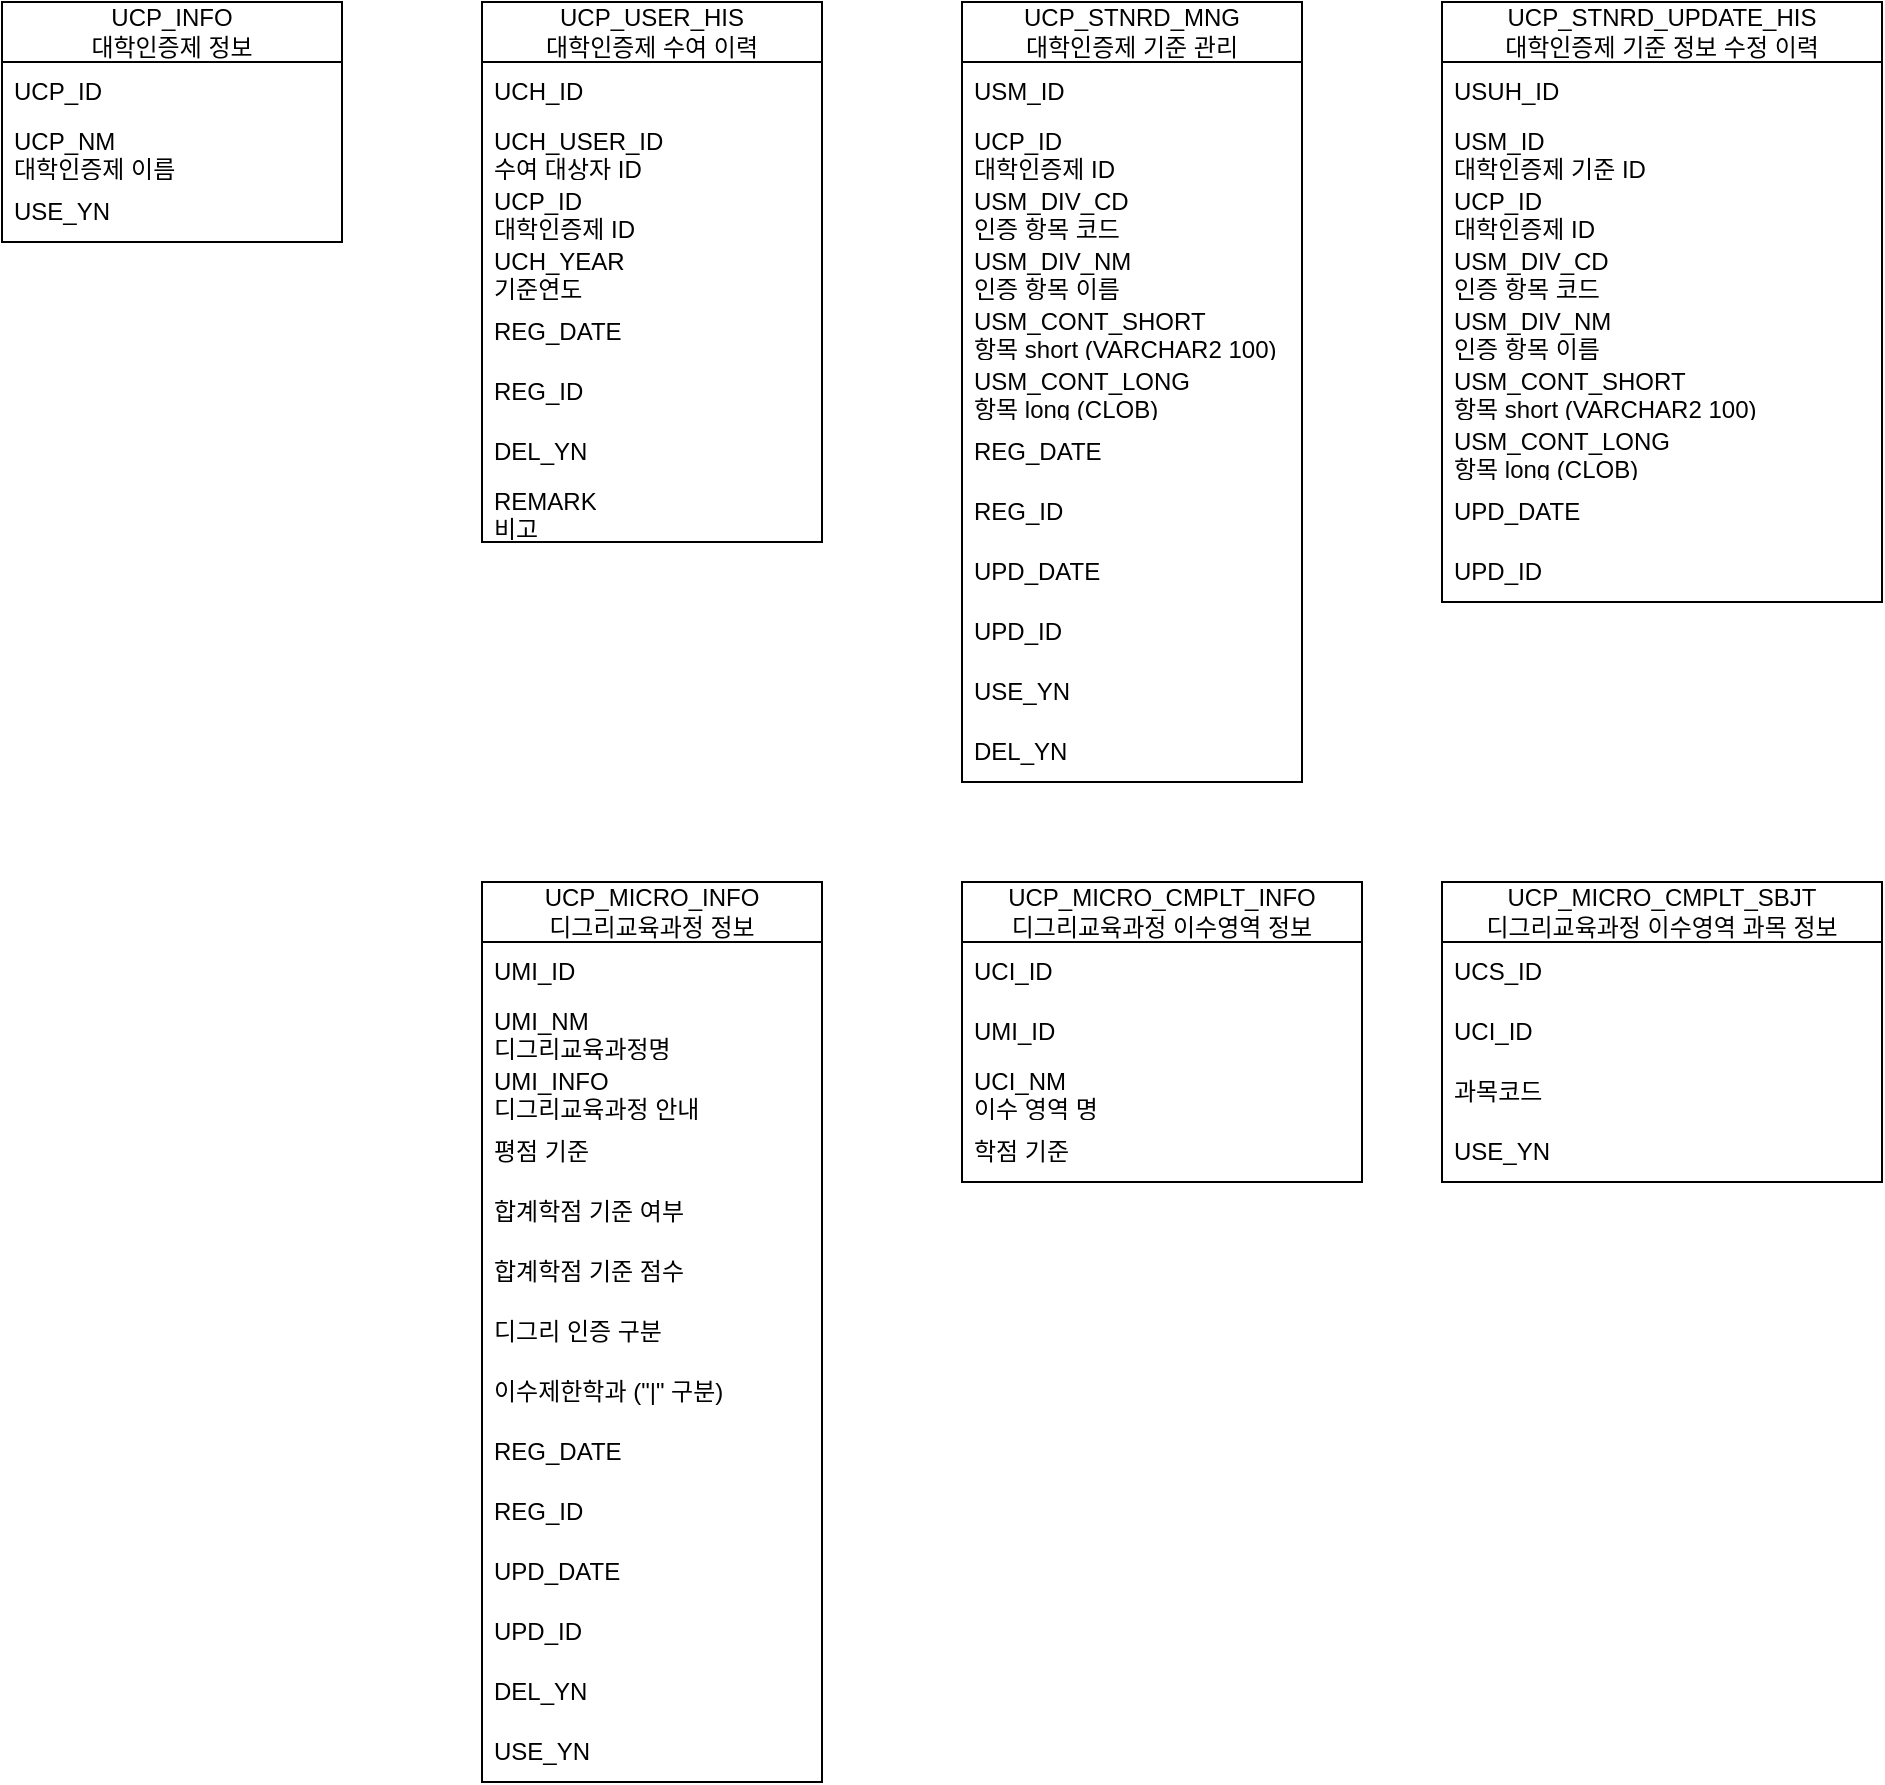 <mxfile version="24.7.17" pages="4">
  <diagram id="AJp07Yu8OEBFfi8lBX88" name="대학인증 공통">
    <mxGraphModel dx="1434" dy="738" grid="1" gridSize="10" guides="1" tooltips="1" connect="1" arrows="1" fold="1" page="1" pageScale="1" pageWidth="1654" pageHeight="1169" math="0" shadow="0">
      <root>
        <mxCell id="0" />
        <mxCell id="1" parent="0" />
        <mxCell id="PVC4zxb9TuPrbN2iSwrl-1" value="&lt;div&gt;UCP_USER_HIS&lt;/div&gt;대학인증제 수여 이력&lt;div&gt;&lt;/div&gt;" style="swimlane;fontStyle=0;childLayout=stackLayout;horizontal=1;startSize=30;horizontalStack=0;resizeParent=1;resizeParentMax=0;resizeLast=0;collapsible=1;marginBottom=0;whiteSpace=wrap;html=1;" parent="1" vertex="1">
          <mxGeometry x="320" y="80" width="170" height="270" as="geometry" />
        </mxCell>
        <mxCell id="PVC4zxb9TuPrbN2iSwrl-2" value="UCH_ID" style="text;strokeColor=none;fillColor=none;align=left;verticalAlign=middle;spacingLeft=4;spacingRight=4;overflow=hidden;points=[[0,0.5],[1,0.5]];portConstraint=eastwest;rotatable=0;whiteSpace=wrap;html=1;" parent="PVC4zxb9TuPrbN2iSwrl-1" vertex="1">
          <mxGeometry y="30" width="170" height="30" as="geometry" />
        </mxCell>
        <mxCell id="HRqJWMXMBCYAWTjj78yB-5" value="&lt;div&gt;UCH_USER_ID&lt;/div&gt;수여&amp;nbsp;&lt;span style=&quot;background-color: initial;&quot;&gt;대상자 ID&lt;/span&gt;" style="text;strokeColor=none;fillColor=none;align=left;verticalAlign=middle;spacingLeft=4;spacingRight=4;overflow=hidden;points=[[0,0.5],[1,0.5]];portConstraint=eastwest;rotatable=0;whiteSpace=wrap;html=1;" parent="PVC4zxb9TuPrbN2iSwrl-1" vertex="1">
          <mxGeometry y="60" width="170" height="30" as="geometry" />
        </mxCell>
        <mxCell id="HRqJWMXMBCYAWTjj78yB-6" value="UCP_ID&lt;div&gt;대학인증제 ID&lt;/div&gt;" style="text;strokeColor=none;fillColor=none;align=left;verticalAlign=middle;spacingLeft=4;spacingRight=4;overflow=hidden;points=[[0,0.5],[1,0.5]];portConstraint=eastwest;rotatable=0;whiteSpace=wrap;html=1;" parent="PVC4zxb9TuPrbN2iSwrl-1" vertex="1">
          <mxGeometry y="90" width="170" height="30" as="geometry" />
        </mxCell>
        <mxCell id="HRqJWMXMBCYAWTjj78yB-10" value="&lt;div&gt;UCH_YEAR&lt;/div&gt;기준연도" style="text;strokeColor=none;fillColor=none;align=left;verticalAlign=middle;spacingLeft=4;spacingRight=4;overflow=hidden;points=[[0,0.5],[1,0.5]];portConstraint=eastwest;rotatable=0;whiteSpace=wrap;html=1;" parent="PVC4zxb9TuPrbN2iSwrl-1" vertex="1">
          <mxGeometry y="120" width="170" height="30" as="geometry" />
        </mxCell>
        <mxCell id="HRqJWMXMBCYAWTjj78yB-7" value="REG_DATE" style="text;strokeColor=none;fillColor=none;align=left;verticalAlign=middle;spacingLeft=4;spacingRight=4;overflow=hidden;points=[[0,0.5],[1,0.5]];portConstraint=eastwest;rotatable=0;whiteSpace=wrap;html=1;" parent="PVC4zxb9TuPrbN2iSwrl-1" vertex="1">
          <mxGeometry y="150" width="170" height="30" as="geometry" />
        </mxCell>
        <mxCell id="X-dxTGjQckeB2h-2jdh9-1" value="REG_ID" style="text;strokeColor=none;fillColor=none;align=left;verticalAlign=middle;spacingLeft=4;spacingRight=4;overflow=hidden;points=[[0,0.5],[1,0.5]];portConstraint=eastwest;rotatable=0;whiteSpace=wrap;html=1;" parent="PVC4zxb9TuPrbN2iSwrl-1" vertex="1">
          <mxGeometry y="180" width="170" height="30" as="geometry" />
        </mxCell>
        <mxCell id="HRqJWMXMBCYAWTjj78yB-8" value="&lt;div&gt;DEL_YN&lt;/div&gt;" style="text;strokeColor=none;fillColor=none;align=left;verticalAlign=middle;spacingLeft=4;spacingRight=4;overflow=hidden;points=[[0,0.5],[1,0.5]];portConstraint=eastwest;rotatable=0;whiteSpace=wrap;html=1;" parent="PVC4zxb9TuPrbN2iSwrl-1" vertex="1">
          <mxGeometry y="210" width="170" height="30" as="geometry" />
        </mxCell>
        <mxCell id="HRqJWMXMBCYAWTjj78yB-9" value="&lt;div&gt;REMARK&lt;/div&gt;비고" style="text;strokeColor=none;fillColor=none;align=left;verticalAlign=middle;spacingLeft=4;spacingRight=4;overflow=hidden;points=[[0,0.5],[1,0.5]];portConstraint=eastwest;rotatable=0;whiteSpace=wrap;html=1;" parent="PVC4zxb9TuPrbN2iSwrl-1" vertex="1">
          <mxGeometry y="240" width="170" height="30" as="geometry" />
        </mxCell>
        <mxCell id="HRqJWMXMBCYAWTjj78yB-1" value="&lt;div&gt;UCP_INFO&lt;/div&gt;대학인증제 정보&lt;div&gt;&lt;/div&gt;" style="swimlane;fontStyle=0;childLayout=stackLayout;horizontal=1;startSize=30;horizontalStack=0;resizeParent=1;resizeParentMax=0;resizeLast=0;collapsible=1;marginBottom=0;whiteSpace=wrap;html=1;" parent="1" vertex="1">
          <mxGeometry x="80" y="80" width="170" height="120" as="geometry" />
        </mxCell>
        <mxCell id="HRqJWMXMBCYAWTjj78yB-2" value="UCP_ID" style="text;strokeColor=none;fillColor=none;align=left;verticalAlign=middle;spacingLeft=4;spacingRight=4;overflow=hidden;points=[[0,0.5],[1,0.5]];portConstraint=eastwest;rotatable=0;whiteSpace=wrap;html=1;" parent="HRqJWMXMBCYAWTjj78yB-1" vertex="1">
          <mxGeometry y="30" width="170" height="30" as="geometry" />
        </mxCell>
        <mxCell id="HRqJWMXMBCYAWTjj78yB-3" value="UCP_NM&lt;div&gt;대학인증제 이름&lt;/div&gt;" style="text;strokeColor=none;fillColor=none;align=left;verticalAlign=middle;spacingLeft=4;spacingRight=4;overflow=hidden;points=[[0,0.5],[1,0.5]];portConstraint=eastwest;rotatable=0;whiteSpace=wrap;html=1;" parent="HRqJWMXMBCYAWTjj78yB-1" vertex="1">
          <mxGeometry y="60" width="170" height="30" as="geometry" />
        </mxCell>
        <mxCell id="HRqJWMXMBCYAWTjj78yB-4" value="USE_YN" style="text;strokeColor=none;fillColor=none;align=left;verticalAlign=middle;spacingLeft=4;spacingRight=4;overflow=hidden;points=[[0,0.5],[1,0.5]];portConstraint=eastwest;rotatable=0;whiteSpace=wrap;html=1;" parent="HRqJWMXMBCYAWTjj78yB-1" vertex="1">
          <mxGeometry y="90" width="170" height="30" as="geometry" />
        </mxCell>
        <mxCell id="HRqJWMXMBCYAWTjj78yB-12" value="&lt;div&gt;UCP_STNRD_MNG&lt;/div&gt;대학인증제 기준 관리" style="swimlane;fontStyle=0;childLayout=stackLayout;horizontal=1;startSize=30;horizontalStack=0;resizeParent=1;resizeParentMax=0;resizeLast=0;collapsible=1;marginBottom=0;whiteSpace=wrap;html=1;" parent="1" vertex="1">
          <mxGeometry x="560" y="80" width="170" height="390" as="geometry" />
        </mxCell>
        <mxCell id="HRqJWMXMBCYAWTjj78yB-13" value="USM_ID" style="text;strokeColor=none;fillColor=none;align=left;verticalAlign=middle;spacingLeft=4;spacingRight=4;overflow=hidden;points=[[0,0.5],[1,0.5]];portConstraint=eastwest;rotatable=0;whiteSpace=wrap;html=1;" parent="HRqJWMXMBCYAWTjj78yB-12" vertex="1">
          <mxGeometry y="30" width="170" height="30" as="geometry" />
        </mxCell>
        <mxCell id="HRqJWMXMBCYAWTjj78yB-14" value="UCP_ID&lt;div&gt;대학인증제 ID&lt;/div&gt;" style="text;strokeColor=none;fillColor=none;align=left;verticalAlign=middle;spacingLeft=4;spacingRight=4;overflow=hidden;points=[[0,0.5],[1,0.5]];portConstraint=eastwest;rotatable=0;whiteSpace=wrap;html=1;" parent="HRqJWMXMBCYAWTjj78yB-12" vertex="1">
          <mxGeometry y="60" width="170" height="30" as="geometry" />
        </mxCell>
        <mxCell id="HRqJWMXMBCYAWTjj78yB-15" value="USM_DIV_CD&lt;br&gt;인증 항목 코드" style="text;strokeColor=none;fillColor=none;align=left;verticalAlign=middle;spacingLeft=4;spacingRight=4;overflow=hidden;points=[[0,0.5],[1,0.5]];portConstraint=eastwest;rotatable=0;whiteSpace=wrap;html=1;" parent="HRqJWMXMBCYAWTjj78yB-12" vertex="1">
          <mxGeometry y="90" width="170" height="30" as="geometry" />
        </mxCell>
        <mxCell id="HRqJWMXMBCYAWTjj78yB-24" value="&lt;div&gt;USM_DIV_NM&lt;br&gt;&lt;/div&gt;인증 항목 이름" style="text;strokeColor=none;fillColor=none;align=left;verticalAlign=middle;spacingLeft=4;spacingRight=4;overflow=hidden;points=[[0,0.5],[1,0.5]];portConstraint=eastwest;rotatable=0;whiteSpace=wrap;html=1;" parent="HRqJWMXMBCYAWTjj78yB-12" vertex="1">
          <mxGeometry y="120" width="170" height="30" as="geometry" />
        </mxCell>
        <mxCell id="HRqJWMXMBCYAWTjj78yB-16" value="&lt;div&gt;USM_CONT_SHORT&lt;br&gt;&lt;/div&gt;항목 short (VARCHAR2 100)" style="text;strokeColor=none;fillColor=none;align=left;verticalAlign=middle;spacingLeft=4;spacingRight=4;overflow=hidden;points=[[0,0.5],[1,0.5]];portConstraint=eastwest;rotatable=0;whiteSpace=wrap;html=1;" parent="HRqJWMXMBCYAWTjj78yB-12" vertex="1">
          <mxGeometry y="150" width="170" height="30" as="geometry" />
        </mxCell>
        <mxCell id="HRqJWMXMBCYAWTjj78yB-17" value="&lt;div&gt;USM_CONT_LONG&lt;br&gt;&lt;/div&gt;항목 long (CLOB)" style="text;strokeColor=none;fillColor=none;align=left;verticalAlign=middle;spacingLeft=4;spacingRight=4;overflow=hidden;points=[[0,0.5],[1,0.5]];portConstraint=eastwest;rotatable=0;whiteSpace=wrap;html=1;" parent="HRqJWMXMBCYAWTjj78yB-12" vertex="1">
          <mxGeometry y="180" width="170" height="30" as="geometry" />
        </mxCell>
        <mxCell id="HRqJWMXMBCYAWTjj78yB-18" value="REG_DATE" style="text;strokeColor=none;fillColor=none;align=left;verticalAlign=middle;spacingLeft=4;spacingRight=4;overflow=hidden;points=[[0,0.5],[1,0.5]];portConstraint=eastwest;rotatable=0;whiteSpace=wrap;html=1;" parent="HRqJWMXMBCYAWTjj78yB-12" vertex="1">
          <mxGeometry y="210" width="170" height="30" as="geometry" />
        </mxCell>
        <mxCell id="HRqJWMXMBCYAWTjj78yB-19" value="REG_ID" style="text;strokeColor=none;fillColor=none;align=left;verticalAlign=middle;spacingLeft=4;spacingRight=4;overflow=hidden;points=[[0,0.5],[1,0.5]];portConstraint=eastwest;rotatable=0;whiteSpace=wrap;html=1;" parent="HRqJWMXMBCYAWTjj78yB-12" vertex="1">
          <mxGeometry y="240" width="170" height="30" as="geometry" />
        </mxCell>
        <mxCell id="HRqJWMXMBCYAWTjj78yB-20" value="UPD_DATE" style="text;strokeColor=none;fillColor=none;align=left;verticalAlign=middle;spacingLeft=4;spacingRight=4;overflow=hidden;points=[[0,0.5],[1,0.5]];portConstraint=eastwest;rotatable=0;whiteSpace=wrap;html=1;" parent="HRqJWMXMBCYAWTjj78yB-12" vertex="1">
          <mxGeometry y="270" width="170" height="30" as="geometry" />
        </mxCell>
        <mxCell id="HRqJWMXMBCYAWTjj78yB-21" value="UPD_ID" style="text;strokeColor=none;fillColor=none;align=left;verticalAlign=middle;spacingLeft=4;spacingRight=4;overflow=hidden;points=[[0,0.5],[1,0.5]];portConstraint=eastwest;rotatable=0;whiteSpace=wrap;html=1;" parent="HRqJWMXMBCYAWTjj78yB-12" vertex="1">
          <mxGeometry y="300" width="170" height="30" as="geometry" />
        </mxCell>
        <mxCell id="HRqJWMXMBCYAWTjj78yB-22" value="USE_YN" style="text;strokeColor=none;fillColor=none;align=left;verticalAlign=middle;spacingLeft=4;spacingRight=4;overflow=hidden;points=[[0,0.5],[1,0.5]];portConstraint=eastwest;rotatable=0;whiteSpace=wrap;html=1;" parent="HRqJWMXMBCYAWTjj78yB-12" vertex="1">
          <mxGeometry y="330" width="170" height="30" as="geometry" />
        </mxCell>
        <mxCell id="HRqJWMXMBCYAWTjj78yB-23" value="DEL_YN" style="text;strokeColor=none;fillColor=none;align=left;verticalAlign=middle;spacingLeft=4;spacingRight=4;overflow=hidden;points=[[0,0.5],[1,0.5]];portConstraint=eastwest;rotatable=0;whiteSpace=wrap;html=1;" parent="HRqJWMXMBCYAWTjj78yB-12" vertex="1">
          <mxGeometry y="360" width="170" height="30" as="geometry" />
        </mxCell>
        <mxCell id="HRqJWMXMBCYAWTjj78yB-29" value="&lt;div&gt;UCP_STNRD_UPDATE_HIS&lt;/div&gt;대학인증제 기준 정보 수정 이력" style="swimlane;fontStyle=0;childLayout=stackLayout;horizontal=1;startSize=30;horizontalStack=0;resizeParent=1;resizeParentMax=0;resizeLast=0;collapsible=1;marginBottom=0;whiteSpace=wrap;html=1;" parent="1" vertex="1">
          <mxGeometry x="800" y="80" width="220" height="300" as="geometry" />
        </mxCell>
        <mxCell id="HRqJWMXMBCYAWTjj78yB-30" value="USUH_ID" style="text;strokeColor=none;fillColor=none;align=left;verticalAlign=middle;spacingLeft=4;spacingRight=4;overflow=hidden;points=[[0,0.5],[1,0.5]];portConstraint=eastwest;rotatable=0;whiteSpace=wrap;html=1;" parent="HRqJWMXMBCYAWTjj78yB-29" vertex="1">
          <mxGeometry y="30" width="220" height="30" as="geometry" />
        </mxCell>
        <mxCell id="HRqJWMXMBCYAWTjj78yB-43" value="USM_ID&lt;br&gt;대학인증제 기준 ID" style="text;strokeColor=none;fillColor=none;align=left;verticalAlign=middle;spacingLeft=4;spacingRight=4;overflow=hidden;points=[[0,0.5],[1,0.5]];portConstraint=eastwest;rotatable=0;whiteSpace=wrap;html=1;" parent="HRqJWMXMBCYAWTjj78yB-29" vertex="1">
          <mxGeometry y="60" width="220" height="30" as="geometry" />
        </mxCell>
        <mxCell id="HRqJWMXMBCYAWTjj78yB-31" value="UCP_ID&lt;div&gt;대학인증제 ID&lt;/div&gt;" style="text;strokeColor=none;fillColor=none;align=left;verticalAlign=middle;spacingLeft=4;spacingRight=4;overflow=hidden;points=[[0,0.5],[1,0.5]];portConstraint=eastwest;rotatable=0;whiteSpace=wrap;html=1;" parent="HRqJWMXMBCYAWTjj78yB-29" vertex="1">
          <mxGeometry y="90" width="220" height="30" as="geometry" />
        </mxCell>
        <mxCell id="HRqJWMXMBCYAWTjj78yB-32" value="USM_DIV_CD&lt;br&gt;인증 항목 코드" style="text;strokeColor=none;fillColor=none;align=left;verticalAlign=middle;spacingLeft=4;spacingRight=4;overflow=hidden;points=[[0,0.5],[1,0.5]];portConstraint=eastwest;rotatable=0;whiteSpace=wrap;html=1;" parent="HRqJWMXMBCYAWTjj78yB-29" vertex="1">
          <mxGeometry y="120" width="220" height="30" as="geometry" />
        </mxCell>
        <mxCell id="HRqJWMXMBCYAWTjj78yB-33" value="&lt;div&gt;USM_DIV_NM&lt;br&gt;&lt;/div&gt;인증 항목 이름" style="text;strokeColor=none;fillColor=none;align=left;verticalAlign=middle;spacingLeft=4;spacingRight=4;overflow=hidden;points=[[0,0.5],[1,0.5]];portConstraint=eastwest;rotatable=0;whiteSpace=wrap;html=1;" parent="HRqJWMXMBCYAWTjj78yB-29" vertex="1">
          <mxGeometry y="150" width="220" height="30" as="geometry" />
        </mxCell>
        <mxCell id="HRqJWMXMBCYAWTjj78yB-34" value="&lt;div&gt;USM_CONT_SHORT&lt;br&gt;&lt;/div&gt;항목 short (VARCHAR2 100)" style="text;strokeColor=none;fillColor=none;align=left;verticalAlign=middle;spacingLeft=4;spacingRight=4;overflow=hidden;points=[[0,0.5],[1,0.5]];portConstraint=eastwest;rotatable=0;whiteSpace=wrap;html=1;" parent="HRqJWMXMBCYAWTjj78yB-29" vertex="1">
          <mxGeometry y="180" width="220" height="30" as="geometry" />
        </mxCell>
        <mxCell id="HRqJWMXMBCYAWTjj78yB-35" value="&lt;div&gt;USM_CONT_LONG&lt;br&gt;&lt;/div&gt;항목 long (CLOB)" style="text;strokeColor=none;fillColor=none;align=left;verticalAlign=middle;spacingLeft=4;spacingRight=4;overflow=hidden;points=[[0,0.5],[1,0.5]];portConstraint=eastwest;rotatable=0;whiteSpace=wrap;html=1;" parent="HRqJWMXMBCYAWTjj78yB-29" vertex="1">
          <mxGeometry y="210" width="220" height="30" as="geometry" />
        </mxCell>
        <mxCell id="HRqJWMXMBCYAWTjj78yB-38" value="UPD_DATE" style="text;strokeColor=none;fillColor=none;align=left;verticalAlign=middle;spacingLeft=4;spacingRight=4;overflow=hidden;points=[[0,0.5],[1,0.5]];portConstraint=eastwest;rotatable=0;whiteSpace=wrap;html=1;" parent="HRqJWMXMBCYAWTjj78yB-29" vertex="1">
          <mxGeometry y="240" width="220" height="30" as="geometry" />
        </mxCell>
        <mxCell id="HRqJWMXMBCYAWTjj78yB-39" value="UPD_ID" style="text;strokeColor=none;fillColor=none;align=left;verticalAlign=middle;spacingLeft=4;spacingRight=4;overflow=hidden;points=[[0,0.5],[1,0.5]];portConstraint=eastwest;rotatable=0;whiteSpace=wrap;html=1;" parent="HRqJWMXMBCYAWTjj78yB-29" vertex="1">
          <mxGeometry y="270" width="220" height="30" as="geometry" />
        </mxCell>
        <mxCell id="sUbPIjoTc-i3IHgSpDvl-5" value="&lt;div&gt;UCP_MICRO_INFO&lt;/div&gt;디그리교육과정 정보&lt;div&gt;&lt;/div&gt;" style="swimlane;fontStyle=0;childLayout=stackLayout;horizontal=1;startSize=30;horizontalStack=0;resizeParent=1;resizeParentMax=0;resizeLast=0;collapsible=1;marginBottom=0;whiteSpace=wrap;html=1;" parent="1" vertex="1">
          <mxGeometry x="320" y="520" width="170" height="450" as="geometry" />
        </mxCell>
        <mxCell id="sUbPIjoTc-i3IHgSpDvl-6" value="UMI_ID" style="text;strokeColor=none;fillColor=none;align=left;verticalAlign=middle;spacingLeft=4;spacingRight=4;overflow=hidden;points=[[0,0.5],[1,0.5]];portConstraint=eastwest;rotatable=0;whiteSpace=wrap;html=1;" parent="sUbPIjoTc-i3IHgSpDvl-5" vertex="1">
          <mxGeometry y="30" width="170" height="30" as="geometry" />
        </mxCell>
        <mxCell id="76L2uNF7N2ts1SJF8EZe-1" value="UMI_NM&lt;br&gt;디그리교육과정명" style="text;strokeColor=none;fillColor=none;align=left;verticalAlign=middle;spacingLeft=4;spacingRight=4;overflow=hidden;points=[[0,0.5],[1,0.5]];portConstraint=eastwest;rotatable=0;whiteSpace=wrap;html=1;" vertex="1" parent="sUbPIjoTc-i3IHgSpDvl-5">
          <mxGeometry y="60" width="170" height="30" as="geometry" />
        </mxCell>
        <mxCell id="76L2uNF7N2ts1SJF8EZe-2" value="UMI_INFO&lt;br&gt;디그리교육과정 안내" style="text;strokeColor=none;fillColor=none;align=left;verticalAlign=middle;spacingLeft=4;spacingRight=4;overflow=hidden;points=[[0,0.5],[1,0.5]];portConstraint=eastwest;rotatable=0;whiteSpace=wrap;html=1;" vertex="1" parent="sUbPIjoTc-i3IHgSpDvl-5">
          <mxGeometry y="90" width="170" height="30" as="geometry" />
        </mxCell>
        <mxCell id="76L2uNF7N2ts1SJF8EZe-3" value="평점 기준" style="text;strokeColor=none;fillColor=none;align=left;verticalAlign=middle;spacingLeft=4;spacingRight=4;overflow=hidden;points=[[0,0.5],[1,0.5]];portConstraint=eastwest;rotatable=0;whiteSpace=wrap;html=1;" vertex="1" parent="sUbPIjoTc-i3IHgSpDvl-5">
          <mxGeometry y="120" width="170" height="30" as="geometry" />
        </mxCell>
        <mxCell id="76L2uNF7N2ts1SJF8EZe-4" value="합계학점 기준 여부" style="text;strokeColor=none;fillColor=none;align=left;verticalAlign=middle;spacingLeft=4;spacingRight=4;overflow=hidden;points=[[0,0.5],[1,0.5]];portConstraint=eastwest;rotatable=0;whiteSpace=wrap;html=1;" vertex="1" parent="sUbPIjoTc-i3IHgSpDvl-5">
          <mxGeometry y="150" width="170" height="30" as="geometry" />
        </mxCell>
        <mxCell id="76L2uNF7N2ts1SJF8EZe-5" value="합계학점 기준 점수" style="text;strokeColor=none;fillColor=none;align=left;verticalAlign=middle;spacingLeft=4;spacingRight=4;overflow=hidden;points=[[0,0.5],[1,0.5]];portConstraint=eastwest;rotatable=0;whiteSpace=wrap;html=1;" vertex="1" parent="sUbPIjoTc-i3IHgSpDvl-5">
          <mxGeometry y="180" width="170" height="30" as="geometry" />
        </mxCell>
        <mxCell id="76L2uNF7N2ts1SJF8EZe-6" value="디그리 인증 구분" style="text;strokeColor=none;fillColor=none;align=left;verticalAlign=middle;spacingLeft=4;spacingRight=4;overflow=hidden;points=[[0,0.5],[1,0.5]];portConstraint=eastwest;rotatable=0;whiteSpace=wrap;html=1;" vertex="1" parent="sUbPIjoTc-i3IHgSpDvl-5">
          <mxGeometry y="210" width="170" height="30" as="geometry" />
        </mxCell>
        <mxCell id="76L2uNF7N2ts1SJF8EZe-7" value="이수제한학과 (&quot;|&quot; 구분)" style="text;strokeColor=none;fillColor=none;align=left;verticalAlign=middle;spacingLeft=4;spacingRight=4;overflow=hidden;points=[[0,0.5],[1,0.5]];portConstraint=eastwest;rotatable=0;whiteSpace=wrap;html=1;" vertex="1" parent="sUbPIjoTc-i3IHgSpDvl-5">
          <mxGeometry y="240" width="170" height="30" as="geometry" />
        </mxCell>
        <mxCell id="76L2uNF7N2ts1SJF8EZe-17" value="REG_DATE" style="text;strokeColor=none;fillColor=none;align=left;verticalAlign=middle;spacingLeft=4;spacingRight=4;overflow=hidden;points=[[0,0.5],[1,0.5]];portConstraint=eastwest;rotatable=0;whiteSpace=wrap;html=1;" vertex="1" parent="sUbPIjoTc-i3IHgSpDvl-5">
          <mxGeometry y="270" width="170" height="30" as="geometry" />
        </mxCell>
        <mxCell id="76L2uNF7N2ts1SJF8EZe-18" value="REG_ID" style="text;strokeColor=none;fillColor=none;align=left;verticalAlign=middle;spacingLeft=4;spacingRight=4;overflow=hidden;points=[[0,0.5],[1,0.5]];portConstraint=eastwest;rotatable=0;whiteSpace=wrap;html=1;" vertex="1" parent="sUbPIjoTc-i3IHgSpDvl-5">
          <mxGeometry y="300" width="170" height="30" as="geometry" />
        </mxCell>
        <mxCell id="76L2uNF7N2ts1SJF8EZe-19" value="UPD_DATE" style="text;strokeColor=none;fillColor=none;align=left;verticalAlign=middle;spacingLeft=4;spacingRight=4;overflow=hidden;points=[[0,0.5],[1,0.5]];portConstraint=eastwest;rotatable=0;whiteSpace=wrap;html=1;" vertex="1" parent="sUbPIjoTc-i3IHgSpDvl-5">
          <mxGeometry y="330" width="170" height="30" as="geometry" />
        </mxCell>
        <mxCell id="76L2uNF7N2ts1SJF8EZe-20" value="UPD_ID" style="text;strokeColor=none;fillColor=none;align=left;verticalAlign=middle;spacingLeft=4;spacingRight=4;overflow=hidden;points=[[0,0.5],[1,0.5]];portConstraint=eastwest;rotatable=0;whiteSpace=wrap;html=1;" vertex="1" parent="sUbPIjoTc-i3IHgSpDvl-5">
          <mxGeometry y="360" width="170" height="30" as="geometry" />
        </mxCell>
        <mxCell id="76L2uNF7N2ts1SJF8EZe-21" value="DEL_YN" style="text;strokeColor=none;fillColor=none;align=left;verticalAlign=middle;spacingLeft=4;spacingRight=4;overflow=hidden;points=[[0,0.5],[1,0.5]];portConstraint=eastwest;rotatable=0;whiteSpace=wrap;html=1;" vertex="1" parent="sUbPIjoTc-i3IHgSpDvl-5">
          <mxGeometry y="390" width="170" height="30" as="geometry" />
        </mxCell>
        <mxCell id="76L2uNF7N2ts1SJF8EZe-22" value="USE_YN" style="text;strokeColor=none;fillColor=none;align=left;verticalAlign=middle;spacingLeft=4;spacingRight=4;overflow=hidden;points=[[0,0.5],[1,0.5]];portConstraint=eastwest;rotatable=0;whiteSpace=wrap;html=1;" vertex="1" parent="sUbPIjoTc-i3IHgSpDvl-5">
          <mxGeometry y="420" width="170" height="30" as="geometry" />
        </mxCell>
        <mxCell id="76L2uNF7N2ts1SJF8EZe-8" value="&lt;div&gt;UCP_MICRO_CMPLT_INFO&lt;/div&gt;디그리교육과정 이수영역 정보&lt;div&gt;&lt;/div&gt;" style="swimlane;fontStyle=0;childLayout=stackLayout;horizontal=1;startSize=30;horizontalStack=0;resizeParent=1;resizeParentMax=0;resizeLast=0;collapsible=1;marginBottom=0;whiteSpace=wrap;html=1;" vertex="1" parent="1">
          <mxGeometry x="560" y="520" width="200" height="150" as="geometry" />
        </mxCell>
        <mxCell id="76L2uNF7N2ts1SJF8EZe-9" value="UCI_ID" style="text;strokeColor=none;fillColor=none;align=left;verticalAlign=middle;spacingLeft=4;spacingRight=4;overflow=hidden;points=[[0,0.5],[1,0.5]];portConstraint=eastwest;rotatable=0;whiteSpace=wrap;html=1;" vertex="1" parent="76L2uNF7N2ts1SJF8EZe-8">
          <mxGeometry y="30" width="200" height="30" as="geometry" />
        </mxCell>
        <mxCell id="76L2uNF7N2ts1SJF8EZe-10" value="UMI_ID" style="text;strokeColor=none;fillColor=none;align=left;verticalAlign=middle;spacingLeft=4;spacingRight=4;overflow=hidden;points=[[0,0.5],[1,0.5]];portConstraint=eastwest;rotatable=0;whiteSpace=wrap;html=1;" vertex="1" parent="76L2uNF7N2ts1SJF8EZe-8">
          <mxGeometry y="60" width="200" height="30" as="geometry" />
        </mxCell>
        <mxCell id="76L2uNF7N2ts1SJF8EZe-11" value="UCI_NM&lt;br&gt;이수 영역 명" style="text;strokeColor=none;fillColor=none;align=left;verticalAlign=middle;spacingLeft=4;spacingRight=4;overflow=hidden;points=[[0,0.5],[1,0.5]];portConstraint=eastwest;rotatable=0;whiteSpace=wrap;html=1;" vertex="1" parent="76L2uNF7N2ts1SJF8EZe-8">
          <mxGeometry y="90" width="200" height="30" as="geometry" />
        </mxCell>
        <mxCell id="76L2uNF7N2ts1SJF8EZe-12" value="학점 기준" style="text;strokeColor=none;fillColor=none;align=left;verticalAlign=middle;spacingLeft=4;spacingRight=4;overflow=hidden;points=[[0,0.5],[1,0.5]];portConstraint=eastwest;rotatable=0;whiteSpace=wrap;html=1;" vertex="1" parent="76L2uNF7N2ts1SJF8EZe-8">
          <mxGeometry y="120" width="200" height="30" as="geometry" />
        </mxCell>
        <mxCell id="76L2uNF7N2ts1SJF8EZe-23" value="&lt;div&gt;UCP_MICRO_&lt;span style=&quot;background-color: initial;&quot;&gt;CMPLT_&lt;/span&gt;&lt;span style=&quot;background-color: initial;&quot;&gt;SBJT&lt;/span&gt;&lt;/div&gt;디그리교육과정 이수영역 과목 정보&lt;div&gt;&lt;/div&gt;" style="swimlane;fontStyle=0;childLayout=stackLayout;horizontal=1;startSize=30;horizontalStack=0;resizeParent=1;resizeParentMax=0;resizeLast=0;collapsible=1;marginBottom=0;whiteSpace=wrap;html=1;" vertex="1" parent="1">
          <mxGeometry x="800" y="520" width="220" height="150" as="geometry" />
        </mxCell>
        <mxCell id="76L2uNF7N2ts1SJF8EZe-24" value="UCS_ID" style="text;strokeColor=none;fillColor=none;align=left;verticalAlign=middle;spacingLeft=4;spacingRight=4;overflow=hidden;points=[[0,0.5],[1,0.5]];portConstraint=eastwest;rotatable=0;whiteSpace=wrap;html=1;" vertex="1" parent="76L2uNF7N2ts1SJF8EZe-23">
          <mxGeometry y="30" width="220" height="30" as="geometry" />
        </mxCell>
        <mxCell id="76L2uNF7N2ts1SJF8EZe-25" value="UCI_ID" style="text;strokeColor=none;fillColor=none;align=left;verticalAlign=middle;spacingLeft=4;spacingRight=4;overflow=hidden;points=[[0,0.5],[1,0.5]];portConstraint=eastwest;rotatable=0;whiteSpace=wrap;html=1;" vertex="1" parent="76L2uNF7N2ts1SJF8EZe-23">
          <mxGeometry y="60" width="220" height="30" as="geometry" />
        </mxCell>
        <mxCell id="76L2uNF7N2ts1SJF8EZe-26" value="과목코드" style="text;strokeColor=none;fillColor=none;align=left;verticalAlign=middle;spacingLeft=4;spacingRight=4;overflow=hidden;points=[[0,0.5],[1,0.5]];portConstraint=eastwest;rotatable=0;whiteSpace=wrap;html=1;" vertex="1" parent="76L2uNF7N2ts1SJF8EZe-23">
          <mxGeometry y="90" width="220" height="30" as="geometry" />
        </mxCell>
        <mxCell id="76L2uNF7N2ts1SJF8EZe-27" value="USE_YN" style="text;strokeColor=none;fillColor=none;align=left;verticalAlign=middle;spacingLeft=4;spacingRight=4;overflow=hidden;points=[[0,0.5],[1,0.5]];portConstraint=eastwest;rotatable=0;whiteSpace=wrap;html=1;" vertex="1" parent="76L2uNF7N2ts1SJF8EZe-23">
          <mxGeometry y="120" width="220" height="30" as="geometry" />
        </mxCell>
      </root>
    </mxGraphModel>
  </diagram>
  <diagram id="ROmCQuRYCPj8-ThQzmIu" name="마일리지, 자기주도 활동">
    <mxGraphModel dx="1434" dy="738" grid="1" gridSize="10" guides="1" tooltips="1" connect="1" arrows="1" fold="1" page="1" pageScale="1" pageWidth="1654" pageHeight="1169" math="0" shadow="0">
      <root>
        <mxCell id="0" />
        <mxCell id="1" parent="0" />
        <mxCell id="j0opT0RJ9Mp6I-7BXggS-1" value="&lt;div&gt;SDA_INFO&lt;/div&gt;자기주도 활동" style="swimlane;fontStyle=0;childLayout=stackLayout;horizontal=1;startSize=30;horizontalStack=0;resizeParent=1;resizeParentMax=0;resizeLast=0;collapsible=1;marginBottom=0;whiteSpace=wrap;html=1;" parent="1" vertex="1">
          <mxGeometry x="80" y="80" width="170" height="720" as="geometry" />
        </mxCell>
        <mxCell id="j0opT0RJ9Mp6I-7BXggS-2" value="SDA_ID" style="text;strokeColor=none;fillColor=none;align=left;verticalAlign=middle;spacingLeft=4;spacingRight=4;overflow=hidden;points=[[0,0.5],[1,0.5]];portConstraint=eastwest;rotatable=0;whiteSpace=wrap;html=1;" parent="j0opT0RJ9Mp6I-7BXggS-1" vertex="1">
          <mxGeometry y="30" width="170" height="30" as="geometry" />
        </mxCell>
        <mxCell id="j0opT0RJ9Mp6I-7BXggS-3" value="SDA_NAME" style="text;strokeColor=none;fillColor=none;align=left;verticalAlign=middle;spacingLeft=4;spacingRight=4;overflow=hidden;points=[[0,0.5],[1,0.5]];portConstraint=eastwest;rotatable=0;whiteSpace=wrap;html=1;" parent="j0opT0RJ9Mp6I-7BXggS-1" vertex="1">
          <mxGeometry y="60" width="170" height="30" as="geometry" />
        </mxCell>
        <mxCell id="dvDb962aJ1UcsLY47we--4" value="SDA_DEPT" style="text;strokeColor=none;fillColor=none;align=left;verticalAlign=middle;spacingLeft=4;spacingRight=4;overflow=hidden;points=[[0,0.5],[1,0.5]];portConstraint=eastwest;rotatable=0;whiteSpace=wrap;html=1;" parent="j0opT0RJ9Mp6I-7BXggS-1" vertex="1">
          <mxGeometry y="90" width="170" height="30" as="geometry" />
        </mxCell>
        <mxCell id="dvDb962aJ1UcsLY47we--3" value="SDA_ABILITY" style="text;strokeColor=none;fillColor=none;align=left;verticalAlign=middle;spacingLeft=4;spacingRight=4;overflow=hidden;points=[[0,0.5],[1,0.5]];portConstraint=eastwest;rotatable=0;whiteSpace=wrap;html=1;" parent="j0opT0RJ9Mp6I-7BXggS-1" vertex="1">
          <mxGeometry y="120" width="170" height="30" as="geometry" />
        </mxCell>
        <mxCell id="dvDb962aJ1UcsLY47we--2" value="SDA_ECP_CATEGORY" style="text;strokeColor=none;fillColor=none;align=left;verticalAlign=middle;spacingLeft=4;spacingRight=4;overflow=hidden;points=[[0,0.5],[1,0.5]];portConstraint=eastwest;rotatable=0;whiteSpace=wrap;html=1;" parent="j0opT0RJ9Mp6I-7BXggS-1" vertex="1">
          <mxGeometry y="150" width="170" height="30" as="geometry" />
        </mxCell>
        <mxCell id="dvDb962aJ1UcsLY47we--15" value="SDA_REWARD_DIV&lt;div&gt;적립 방법&lt;/div&gt;" style="text;strokeColor=none;fillColor=none;align=left;verticalAlign=middle;spacingLeft=4;spacingRight=4;overflow=hidden;points=[[0,0.5],[1,0.5]];portConstraint=eastwest;rotatable=0;whiteSpace=wrap;html=1;" parent="j0opT0RJ9Mp6I-7BXggS-1" vertex="1">
          <mxGeometry y="180" width="170" height="30" as="geometry" />
        </mxCell>
        <mxCell id="dvDb962aJ1UcsLY47we--1" value="INDV_REWARD_DIV&lt;div&gt;개별 적립 방법&lt;/div&gt;" style="text;strokeColor=none;fillColor=none;align=left;verticalAlign=middle;spacingLeft=4;spacingRight=4;overflow=hidden;points=[[0,0.5],[1,0.5]];portConstraint=eastwest;rotatable=0;whiteSpace=wrap;html=1;" parent="j0opT0RJ9Mp6I-7BXggS-1" vertex="1">
          <mxGeometry y="210" width="170" height="30" as="geometry" />
        </mxCell>
        <mxCell id="j0opT0RJ9Mp6I-7BXggS-4" value="BULK_REWARD_DIV&lt;div&gt;일괄 적립 방법&lt;/div&gt;" style="text;strokeColor=none;fillColor=none;align=left;verticalAlign=middle;spacingLeft=4;spacingRight=4;overflow=hidden;points=[[0,0.5],[1,0.5]];portConstraint=eastwest;rotatable=0;whiteSpace=wrap;html=1;" parent="j0opT0RJ9Mp6I-7BXggS-1" vertex="1">
          <mxGeometry y="240" width="170" height="40" as="geometry" />
        </mxCell>
        <mxCell id="dvDb962aJ1UcsLY47we--13" value="LICENCE_DIV" style="text;strokeColor=none;fillColor=none;align=left;verticalAlign=middle;spacingLeft=4;spacingRight=4;overflow=hidden;points=[[0,0.5],[1,0.5]];portConstraint=eastwest;rotatable=0;whiteSpace=wrap;html=1;" parent="j0opT0RJ9Mp6I-7BXggS-1" vertex="1">
          <mxGeometry y="280" width="170" height="40" as="geometry" />
        </mxCell>
        <mxCell id="dvDb962aJ1UcsLY47we--12" value="LICENCE_NAME" style="text;strokeColor=none;fillColor=none;align=left;verticalAlign=middle;spacingLeft=4;spacingRight=4;overflow=hidden;points=[[0,0.5],[1,0.5]];portConstraint=eastwest;rotatable=0;whiteSpace=wrap;html=1;" parent="j0opT0RJ9Mp6I-7BXggS-1" vertex="1">
          <mxGeometry y="320" width="170" height="40" as="geometry" />
        </mxCell>
        <mxCell id="dvDb962aJ1UcsLY47we--11" value="PARTI_METHOD&lt;div&gt;적립기준 참여 방법&lt;/div&gt;" style="text;strokeColor=none;fillColor=none;align=left;verticalAlign=middle;spacingLeft=4;spacingRight=4;overflow=hidden;points=[[0,0.5],[1,0.5]];portConstraint=eastwest;rotatable=0;whiteSpace=wrap;html=1;" parent="j0opT0RJ9Mp6I-7BXggS-1" vertex="1">
          <mxGeometry y="360" width="170" height="40" as="geometry" />
        </mxCell>
        <mxCell id="dvDb962aJ1UcsLY47we--10" value="CERTI_STNRD&lt;div&gt;적립기준 인증 기준&lt;/div&gt;" style="text;strokeColor=none;fillColor=none;align=left;verticalAlign=middle;spacingLeft=4;spacingRight=4;overflow=hidden;points=[[0,0.5],[1,0.5]];portConstraint=eastwest;rotatable=0;whiteSpace=wrap;html=1;" parent="j0opT0RJ9Mp6I-7BXggS-1" vertex="1">
          <mxGeometry y="400" width="170" height="40" as="geometry" />
        </mxCell>
        <mxCell id="dvDb962aJ1UcsLY47we--16" value="CERTI_METHOD&lt;div&gt;적립기준 인증 방법&lt;/div&gt;" style="text;strokeColor=none;fillColor=none;align=left;verticalAlign=middle;spacingLeft=4;spacingRight=4;overflow=hidden;points=[[0,0.5],[1,0.5]];portConstraint=eastwest;rotatable=0;whiteSpace=wrap;html=1;" parent="j0opT0RJ9Mp6I-7BXggS-1" vertex="1">
          <mxGeometry y="440" width="170" height="40" as="geometry" />
        </mxCell>
        <mxCell id="dvDb962aJ1UcsLY47we--9" value="REG_DATE" style="text;strokeColor=none;fillColor=none;align=left;verticalAlign=middle;spacingLeft=4;spacingRight=4;overflow=hidden;points=[[0,0.5],[1,0.5]];portConstraint=eastwest;rotatable=0;whiteSpace=wrap;html=1;" parent="j0opT0RJ9Mp6I-7BXggS-1" vertex="1">
          <mxGeometry y="480" width="170" height="40" as="geometry" />
        </mxCell>
        <mxCell id="dvDb962aJ1UcsLY47we--8" value="REG_ID" style="text;strokeColor=none;fillColor=none;align=left;verticalAlign=middle;spacingLeft=4;spacingRight=4;overflow=hidden;points=[[0,0.5],[1,0.5]];portConstraint=eastwest;rotatable=0;whiteSpace=wrap;html=1;" parent="j0opT0RJ9Mp6I-7BXggS-1" vertex="1">
          <mxGeometry y="520" width="170" height="40" as="geometry" />
        </mxCell>
        <mxCell id="dvDb962aJ1UcsLY47we--7" value="UPD_DATE" style="text;strokeColor=none;fillColor=none;align=left;verticalAlign=middle;spacingLeft=4;spacingRight=4;overflow=hidden;points=[[0,0.5],[1,0.5]];portConstraint=eastwest;rotatable=0;whiteSpace=wrap;html=1;" parent="j0opT0RJ9Mp6I-7BXggS-1" vertex="1">
          <mxGeometry y="560" width="170" height="40" as="geometry" />
        </mxCell>
        <mxCell id="dvDb962aJ1UcsLY47we--6" value="UPD_ID" style="text;strokeColor=none;fillColor=none;align=left;verticalAlign=middle;spacingLeft=4;spacingRight=4;overflow=hidden;points=[[0,0.5],[1,0.5]];portConstraint=eastwest;rotatable=0;whiteSpace=wrap;html=1;" parent="j0opT0RJ9Mp6I-7BXggS-1" vertex="1">
          <mxGeometry y="600" width="170" height="40" as="geometry" />
        </mxCell>
        <mxCell id="dvDb962aJ1UcsLY47we--5" value="DEL_YN" style="text;strokeColor=none;fillColor=none;align=left;verticalAlign=middle;spacingLeft=4;spacingRight=4;overflow=hidden;points=[[0,0.5],[1,0.5]];portConstraint=eastwest;rotatable=0;whiteSpace=wrap;html=1;" parent="j0opT0RJ9Mp6I-7BXggS-1" vertex="1">
          <mxGeometry y="640" width="170" height="40" as="geometry" />
        </mxCell>
        <mxCell id="dvDb962aJ1UcsLY47we--14" value="USE_YN" style="text;strokeColor=none;fillColor=none;align=left;verticalAlign=middle;spacingLeft=4;spacingRight=4;overflow=hidden;points=[[0,0.5],[1,0.5]];portConstraint=eastwest;rotatable=0;whiteSpace=wrap;html=1;" parent="j0opT0RJ9Mp6I-7BXggS-1" vertex="1">
          <mxGeometry y="680" width="170" height="40" as="geometry" />
        </mxCell>
        <mxCell id="j0opT0RJ9Mp6I-7BXggS-9" value="&lt;div&gt;SDA_ABILITY_RATIO&lt;/div&gt;자기주도 활동 역량 비율" style="swimlane;fontStyle=0;childLayout=stackLayout;horizontal=1;startSize=30;horizontalStack=0;resizeParent=1;resizeParentMax=0;resizeLast=0;collapsible=1;marginBottom=0;whiteSpace=wrap;html=1;" parent="1" vertex="1">
          <mxGeometry x="320" y="80" width="170" height="170" as="geometry" />
        </mxCell>
        <mxCell id="j0opT0RJ9Mp6I-7BXggS-10" value="SAR_ID" style="text;strokeColor=none;fillColor=none;align=left;verticalAlign=middle;spacingLeft=4;spacingRight=4;overflow=hidden;points=[[0,0.5],[1,0.5]];portConstraint=eastwest;rotatable=0;whiteSpace=wrap;html=1;" parent="j0opT0RJ9Mp6I-7BXggS-9" vertex="1">
          <mxGeometry y="30" width="170" height="30" as="geometry" />
        </mxCell>
        <mxCell id="j0opT0RJ9Mp6I-7BXggS-11" value="SDA_ID" style="text;strokeColor=none;fillColor=none;align=left;verticalAlign=middle;spacingLeft=4;spacingRight=4;overflow=hidden;points=[[0,0.5],[1,0.5]];portConstraint=eastwest;rotatable=0;whiteSpace=wrap;html=1;" parent="j0opT0RJ9Mp6I-7BXggS-9" vertex="1">
          <mxGeometry y="60" width="170" height="30" as="geometry" />
        </mxCell>
        <mxCell id="j0opT0RJ9Mp6I-7BXggS-12" value="ABILITY_DIV" style="text;strokeColor=none;fillColor=none;align=left;verticalAlign=middle;spacingLeft=4;spacingRight=4;overflow=hidden;points=[[0,0.5],[1,0.5]];portConstraint=eastwest;rotatable=0;whiteSpace=wrap;html=1;" parent="j0opT0RJ9Mp6I-7BXggS-9" vertex="1">
          <mxGeometry y="90" width="170" height="40" as="geometry" />
        </mxCell>
        <mxCell id="Mi6DG5pq5IE6fielcA4b-2" value="ABILITY_RATIO" style="text;strokeColor=none;fillColor=none;align=left;verticalAlign=middle;spacingLeft=4;spacingRight=4;overflow=hidden;points=[[0,0.5],[1,0.5]];portConstraint=eastwest;rotatable=0;whiteSpace=wrap;html=1;" parent="j0opT0RJ9Mp6I-7BXggS-9" vertex="1">
          <mxGeometry y="130" width="170" height="40" as="geometry" />
        </mxCell>
        <mxCell id="j0opT0RJ9Mp6I-7BXggS-13" value="&lt;div&gt;SDA_BULK_REWARD_HIS&lt;/div&gt;자기주도 활동 일괄 적립 내역" style="swimlane;fontStyle=0;childLayout=stackLayout;horizontal=1;startSize=30;horizontalStack=0;resizeParent=1;resizeParentMax=0;resizeLast=0;collapsible=1;marginBottom=0;whiteSpace=wrap;html=1;" parent="1" vertex="1">
          <mxGeometry x="560" y="80" width="190" height="270" as="geometry" />
        </mxCell>
        <mxCell id="j0opT0RJ9Mp6I-7BXggS-14" value="SBH_ID" style="text;strokeColor=none;fillColor=none;align=left;verticalAlign=middle;spacingLeft=4;spacingRight=4;overflow=hidden;points=[[0,0.5],[1,0.5]];portConstraint=eastwest;rotatable=0;whiteSpace=wrap;html=1;" parent="j0opT0RJ9Mp6I-7BXggS-13" vertex="1">
          <mxGeometry y="30" width="190" height="30" as="geometry" />
        </mxCell>
        <mxCell id="j0opT0RJ9Mp6I-7BXggS-15" value="SDA_ID" style="text;strokeColor=none;fillColor=none;align=left;verticalAlign=middle;spacingLeft=4;spacingRight=4;overflow=hidden;points=[[0,0.5],[1,0.5]];portConstraint=eastwest;rotatable=0;whiteSpace=wrap;html=1;" parent="j0opT0RJ9Mp6I-7BXggS-13" vertex="1">
          <mxGeometry y="60" width="190" height="30" as="geometry" />
        </mxCell>
        <mxCell id="tptiqFV7EbvQXUUOifpH-16" value="SBH_STS" style="text;strokeColor=none;fillColor=none;align=left;verticalAlign=middle;spacingLeft=4;spacingRight=4;overflow=hidden;points=[[0,0.5],[1,0.5]];portConstraint=eastwest;rotatable=0;whiteSpace=wrap;html=1;" parent="j0opT0RJ9Mp6I-7BXggS-13" vertex="1">
          <mxGeometry y="90" width="190" height="30" as="geometry" />
        </mxCell>
        <mxCell id="tptiqFV7EbvQXUUOifpH-15" value="REG_DATE" style="text;strokeColor=none;fillColor=none;align=left;verticalAlign=middle;spacingLeft=4;spacingRight=4;overflow=hidden;points=[[0,0.5],[1,0.5]];portConstraint=eastwest;rotatable=0;whiteSpace=wrap;html=1;" parent="j0opT0RJ9Mp6I-7BXggS-13" vertex="1">
          <mxGeometry y="120" width="190" height="30" as="geometry" />
        </mxCell>
        <mxCell id="tptiqFV7EbvQXUUOifpH-14" value="REG_ID" style="text;strokeColor=none;fillColor=none;align=left;verticalAlign=middle;spacingLeft=4;spacingRight=4;overflow=hidden;points=[[0,0.5],[1,0.5]];portConstraint=eastwest;rotatable=0;whiteSpace=wrap;html=1;" parent="j0opT0RJ9Mp6I-7BXggS-13" vertex="1">
          <mxGeometry y="150" width="190" height="30" as="geometry" />
        </mxCell>
        <mxCell id="tptiqFV7EbvQXUUOifpH-13" value="UPD_DATE" style="text;strokeColor=none;fillColor=none;align=left;verticalAlign=middle;spacingLeft=4;spacingRight=4;overflow=hidden;points=[[0,0.5],[1,0.5]];portConstraint=eastwest;rotatable=0;whiteSpace=wrap;html=1;" parent="j0opT0RJ9Mp6I-7BXggS-13" vertex="1">
          <mxGeometry y="180" width="190" height="30" as="geometry" />
        </mxCell>
        <mxCell id="tptiqFV7EbvQXUUOifpH-12" value="UPD_ID" style="text;strokeColor=none;fillColor=none;align=left;verticalAlign=middle;spacingLeft=4;spacingRight=4;overflow=hidden;points=[[0,0.5],[1,0.5]];portConstraint=eastwest;rotatable=0;whiteSpace=wrap;html=1;" parent="j0opT0RJ9Mp6I-7BXggS-13" vertex="1">
          <mxGeometry y="210" width="190" height="30" as="geometry" />
        </mxCell>
        <mxCell id="tptiqFV7EbvQXUUOifpH-11" value="DEL_YN" style="text;strokeColor=none;fillColor=none;align=left;verticalAlign=middle;spacingLeft=4;spacingRight=4;overflow=hidden;points=[[0,0.5],[1,0.5]];portConstraint=eastwest;rotatable=0;whiteSpace=wrap;html=1;" parent="j0opT0RJ9Mp6I-7BXggS-13" vertex="1">
          <mxGeometry y="240" width="190" height="30" as="geometry" />
        </mxCell>
        <mxCell id="j0opT0RJ9Mp6I-7BXggS-17" value="SDA_MILEAGE_APPLY&lt;br&gt;자기주도 활동 마일리지 신청" style="swimlane;fontStyle=0;childLayout=stackLayout;horizontal=1;startSize=30;horizontalStack=0;resizeParent=1;resizeParentMax=0;resizeLast=0;collapsible=1;marginBottom=0;whiteSpace=wrap;html=1;" parent="1" vertex="1">
          <mxGeometry x="800" y="80" width="180" height="690" as="geometry" />
        </mxCell>
        <mxCell id="j0opT0RJ9Mp6I-7BXggS-18" value="SMA_ID" style="text;strokeColor=none;fillColor=none;align=left;verticalAlign=middle;spacingLeft=4;spacingRight=4;overflow=hidden;points=[[0,0.5],[1,0.5]];portConstraint=eastwest;rotatable=0;whiteSpace=wrap;html=1;" parent="j0opT0RJ9Mp6I-7BXggS-17" vertex="1">
          <mxGeometry y="30" width="180" height="30" as="geometry" />
        </mxCell>
        <mxCell id="j0opT0RJ9Mp6I-7BXggS-19" value="SMA_STS" style="text;strokeColor=none;fillColor=none;align=left;verticalAlign=middle;spacingLeft=4;spacingRight=4;overflow=hidden;points=[[0,0.5],[1,0.5]];portConstraint=eastwest;rotatable=0;whiteSpace=wrap;html=1;" parent="j0opT0RJ9Mp6I-7BXggS-17" vertex="1">
          <mxGeometry y="60" width="180" height="30" as="geometry" />
        </mxCell>
        <mxCell id="j0opT0RJ9Mp6I-7BXggS-20" value="SDA_ID" style="text;strokeColor=none;fillColor=none;align=left;verticalAlign=middle;spacingLeft=4;spacingRight=4;overflow=hidden;points=[[0,0.5],[1,0.5]];portConstraint=eastwest;rotatable=0;whiteSpace=wrap;html=1;" parent="j0opT0RJ9Mp6I-7BXggS-17" vertex="1">
          <mxGeometry y="90" width="180" height="40" as="geometry" />
        </mxCell>
        <mxCell id="Mi6DG5pq5IE6fielcA4b-8" value="SMA_USER_ID" style="text;strokeColor=none;fillColor=none;align=left;verticalAlign=middle;spacingLeft=4;spacingRight=4;overflow=hidden;points=[[0,0.5],[1,0.5]];portConstraint=eastwest;rotatable=0;whiteSpace=wrap;html=1;" parent="j0opT0RJ9Mp6I-7BXggS-17" vertex="1">
          <mxGeometry y="130" width="180" height="40" as="geometry" />
        </mxCell>
        <mxCell id="Mi6DG5pq5IE6fielcA4b-7" value="SMA_MILEAGE" style="text;strokeColor=none;fillColor=none;align=left;verticalAlign=middle;spacingLeft=4;spacingRight=4;overflow=hidden;points=[[0,0.5],[1,0.5]];portConstraint=eastwest;rotatable=0;whiteSpace=wrap;html=1;" parent="j0opT0RJ9Mp6I-7BXggS-17" vertex="1">
          <mxGeometry y="170" width="180" height="40" as="geometry" />
        </mxCell>
        <mxCell id="Mi6DG5pq5IE6fielcA4b-18" value="SMA_CONFIRM_ID" style="text;strokeColor=none;fillColor=none;align=left;verticalAlign=middle;spacingLeft=4;spacingRight=4;overflow=hidden;points=[[0,0.5],[1,0.5]];portConstraint=eastwest;rotatable=0;whiteSpace=wrap;html=1;" parent="j0opT0RJ9Mp6I-7BXggS-17" vertex="1">
          <mxGeometry y="210" width="180" height="40" as="geometry" />
        </mxCell>
        <mxCell id="Mi6DG5pq5IE6fielcA4b-6" value="SMA_REASON" style="text;strokeColor=none;fillColor=none;align=left;verticalAlign=middle;spacingLeft=4;spacingRight=4;overflow=hidden;points=[[0,0.5],[1,0.5]];portConstraint=eastwest;rotatable=0;whiteSpace=wrap;html=1;" parent="j0opT0RJ9Mp6I-7BXggS-17" vertex="1">
          <mxGeometry y="250" width="180" height="40" as="geometry" />
        </mxCell>
        <mxCell id="l6TxjLgT_hX7khDiuaIJ-4" value="PARTI_AGENT_NAME" style="text;strokeColor=none;fillColor=none;align=left;verticalAlign=middle;spacingLeft=4;spacingRight=4;overflow=hidden;points=[[0,0.5],[1,0.5]];portConstraint=eastwest;rotatable=0;whiteSpace=wrap;html=1;" vertex="1" parent="j0opT0RJ9Mp6I-7BXggS-17">
          <mxGeometry y="290" width="180" height="40" as="geometry" />
        </mxCell>
        <mxCell id="l6TxjLgT_hX7khDiuaIJ-3" value="ACT_STR_DATE" style="text;strokeColor=none;fillColor=none;align=left;verticalAlign=middle;spacingLeft=4;spacingRight=4;overflow=hidden;points=[[0,0.5],[1,0.5]];portConstraint=eastwest;rotatable=0;whiteSpace=wrap;html=1;" vertex="1" parent="j0opT0RJ9Mp6I-7BXggS-17">
          <mxGeometry y="330" width="180" height="40" as="geometry" />
        </mxCell>
        <mxCell id="l6TxjLgT_hX7khDiuaIJ-2" value="ACT_END_DATE" style="text;strokeColor=none;fillColor=none;align=left;verticalAlign=middle;spacingLeft=4;spacingRight=4;overflow=hidden;points=[[0,0.5],[1,0.5]];portConstraint=eastwest;rotatable=0;whiteSpace=wrap;html=1;" vertex="1" parent="j0opT0RJ9Mp6I-7BXggS-17">
          <mxGeometry y="370" width="180" height="40" as="geometry" />
        </mxCell>
        <mxCell id="l6TxjLgT_hX7khDiuaIJ-1" value="SMA_ACT_CONT" style="text;strokeColor=none;fillColor=none;align=left;verticalAlign=middle;spacingLeft=4;spacingRight=4;overflow=hidden;points=[[0,0.5],[1,0.5]];portConstraint=eastwest;rotatable=0;whiteSpace=wrap;html=1;" vertex="1" parent="j0opT0RJ9Mp6I-7BXggS-17">
          <mxGeometry y="410" width="180" height="40" as="geometry" />
        </mxCell>
        <mxCell id="l6TxjLgT_hX7khDiuaIJ-6" value="SMA_FILE_ID" style="text;strokeColor=none;fillColor=none;align=left;verticalAlign=middle;spacingLeft=4;spacingRight=4;overflow=hidden;points=[[0,0.5],[1,0.5]];portConstraint=eastwest;rotatable=0;whiteSpace=wrap;html=1;" vertex="1" parent="j0opT0RJ9Mp6I-7BXggS-17">
          <mxGeometry y="450" width="180" height="40" as="geometry" />
        </mxCell>
        <mxCell id="l6TxjLgT_hX7khDiuaIJ-5" value="SMA_NUMERAL_CNT" style="text;strokeColor=none;fillColor=none;align=left;verticalAlign=middle;spacingLeft=4;spacingRight=4;overflow=hidden;points=[[0,0.5],[1,0.5]];portConstraint=eastwest;rotatable=0;whiteSpace=wrap;html=1;" vertex="1" parent="j0opT0RJ9Mp6I-7BXggS-17">
          <mxGeometry y="490" width="180" height="40" as="geometry" />
        </mxCell>
        <mxCell id="Mi6DG5pq5IE6fielcA4b-4" value="REG_DATE" style="text;strokeColor=none;fillColor=none;align=left;verticalAlign=middle;spacingLeft=4;spacingRight=4;overflow=hidden;points=[[0,0.5],[1,0.5]];portConstraint=eastwest;rotatable=0;whiteSpace=wrap;html=1;" parent="j0opT0RJ9Mp6I-7BXggS-17" vertex="1">
          <mxGeometry y="530" width="180" height="40" as="geometry" />
        </mxCell>
        <mxCell id="Mi6DG5pq5IE6fielcA4b-3" value="REG_ID" style="text;strokeColor=none;fillColor=none;align=left;verticalAlign=middle;spacingLeft=4;spacingRight=4;overflow=hidden;points=[[0,0.5],[1,0.5]];portConstraint=eastwest;rotatable=0;whiteSpace=wrap;html=1;" parent="j0opT0RJ9Mp6I-7BXggS-17" vertex="1">
          <mxGeometry y="570" width="180" height="40" as="geometry" />
        </mxCell>
        <mxCell id="Mi6DG5pq5IE6fielcA4b-10" value="UPD_DATE" style="text;strokeColor=none;fillColor=none;align=left;verticalAlign=middle;spacingLeft=4;spacingRight=4;overflow=hidden;points=[[0,0.5],[1,0.5]];portConstraint=eastwest;rotatable=0;whiteSpace=wrap;html=1;" parent="j0opT0RJ9Mp6I-7BXggS-17" vertex="1">
          <mxGeometry y="610" width="180" height="40" as="geometry" />
        </mxCell>
        <mxCell id="Mi6DG5pq5IE6fielcA4b-9" value="UPD_ID" style="text;strokeColor=none;fillColor=none;align=left;verticalAlign=middle;spacingLeft=4;spacingRight=4;overflow=hidden;points=[[0,0.5],[1,0.5]];portConstraint=eastwest;rotatable=0;whiteSpace=wrap;html=1;" parent="j0opT0RJ9Mp6I-7BXggS-17" vertex="1">
          <mxGeometry y="650" width="180" height="40" as="geometry" />
        </mxCell>
        <mxCell id="j0opT0RJ9Mp6I-7BXggS-21" value="&lt;div&gt;&lt;span style=&quot;background-color: initial;&quot;&gt;MILEAGE_HIS&lt;/span&gt;&lt;/div&gt;&lt;div&gt;&lt;span style=&quot;background-color: initial;&quot;&gt;마일리지 내역&lt;/span&gt;&lt;br&gt;&lt;/div&gt;" style="swimlane;fontStyle=0;childLayout=stackLayout;horizontal=1;startSize=30;horizontalStack=0;resizeParent=1;resizeParentMax=0;resizeLast=0;collapsible=1;marginBottom=0;whiteSpace=wrap;html=1;" parent="1" vertex="1">
          <mxGeometry x="1080" y="80" width="170" height="680" as="geometry" />
        </mxCell>
        <mxCell id="j0opT0RJ9Mp6I-7BXggS-22" value="MH_ID" style="text;strokeColor=none;fillColor=none;align=left;verticalAlign=middle;spacingLeft=4;spacingRight=4;overflow=hidden;points=[[0,0.5],[1,0.5]];portConstraint=eastwest;rotatable=0;whiteSpace=wrap;html=1;" parent="j0opT0RJ9Mp6I-7BXggS-21" vertex="1">
          <mxGeometry y="30" width="170" height="30" as="geometry" />
        </mxCell>
        <mxCell id="j0opT0RJ9Mp6I-7BXggS-23" value="MH_REFER_ID" style="text;strokeColor=none;fillColor=none;align=left;verticalAlign=middle;spacingLeft=4;spacingRight=4;overflow=hidden;points=[[0,0.5],[1,0.5]];portConstraint=eastwest;rotatable=0;whiteSpace=wrap;html=1;" parent="j0opT0RJ9Mp6I-7BXggS-21" vertex="1">
          <mxGeometry y="60" width="170" height="30" as="geometry" />
        </mxCell>
        <mxCell id="Mi6DG5pq5IE6fielcA4b-24" value="MH_REFER_DIV" style="text;strokeColor=none;fillColor=none;align=left;verticalAlign=middle;spacingLeft=4;spacingRight=4;overflow=hidden;points=[[0,0.5],[1,0.5]];portConstraint=eastwest;rotatable=0;whiteSpace=wrap;html=1;" parent="j0opT0RJ9Mp6I-7BXggS-21" vertex="1">
          <mxGeometry y="90" width="170" height="30" as="geometry" />
        </mxCell>
        <mxCell id="j0opT0RJ9Mp6I-7BXggS-24" value="MH_USER_ID" style="text;strokeColor=none;fillColor=none;align=left;verticalAlign=middle;spacingLeft=4;spacingRight=4;overflow=hidden;points=[[0,0.5],[1,0.5]];portConstraint=eastwest;rotatable=0;whiteSpace=wrap;html=1;" parent="j0opT0RJ9Mp6I-7BXggS-21" vertex="1">
          <mxGeometry y="120" width="170" height="40" as="geometry" />
        </mxCell>
        <mxCell id="Mi6DG5pq5IE6fielcA4b-16" value="MH_TOT_MILEAGE" style="text;strokeColor=none;fillColor=none;align=left;verticalAlign=middle;spacingLeft=4;spacingRight=4;overflow=hidden;points=[[0,0.5],[1,0.5]];portConstraint=eastwest;rotatable=0;whiteSpace=wrap;html=1;" parent="j0opT0RJ9Mp6I-7BXggS-21" vertex="1">
          <mxGeometry y="160" width="170" height="40" as="geometry" />
        </mxCell>
        <mxCell id="Mi6DG5pq5IE6fielcA4b-15" value="MH_APPLY_MILEAGE" style="text;strokeColor=none;fillColor=none;align=left;verticalAlign=middle;spacingLeft=4;spacingRight=4;overflow=hidden;points=[[0,0.5],[1,0.5]];portConstraint=eastwest;rotatable=0;whiteSpace=wrap;html=1;" parent="j0opT0RJ9Mp6I-7BXggS-21" vertex="1">
          <mxGeometry y="200" width="170" height="40" as="geometry" />
        </mxCell>
        <mxCell id="tptiqFV7EbvQXUUOifpH-1" value="&lt;div&gt;&lt;span style=&quot;background-color: initial;&quot;&gt;REWARD_DIV&lt;/span&gt;&lt;br&gt;&lt;/div&gt;" style="text;strokeColor=none;fillColor=none;align=left;verticalAlign=middle;spacingLeft=4;spacingRight=4;overflow=hidden;points=[[0,0.5],[1,0.5]];portConstraint=eastwest;rotatable=0;whiteSpace=wrap;html=1;" parent="j0opT0RJ9Mp6I-7BXggS-21" vertex="1">
          <mxGeometry y="240" width="170" height="40" as="geometry" />
        </mxCell>
        <mxCell id="tptiqFV7EbvQXUUOifpH-17" value="REWARD_REFER_ID&lt;div&gt;일괄/개별(신청) 적립 참조 ID&lt;br&gt;&lt;/div&gt;" style="text;strokeColor=none;fillColor=none;align=left;verticalAlign=middle;spacingLeft=4;spacingRight=4;overflow=hidden;points=[[0,0.5],[1,0.5]];portConstraint=eastwest;rotatable=0;whiteSpace=wrap;html=1;" parent="j0opT0RJ9Mp6I-7BXggS-21" vertex="1">
          <mxGeometry y="280" width="170" height="40" as="geometry" />
        </mxCell>
        <mxCell id="Mi6DG5pq5IE6fielcA4b-14" value="CUR_YEAR" style="text;strokeColor=none;fillColor=none;align=left;verticalAlign=middle;spacingLeft=4;spacingRight=4;overflow=hidden;points=[[0,0.5],[1,0.5]];portConstraint=eastwest;rotatable=0;whiteSpace=wrap;html=1;" parent="j0opT0RJ9Mp6I-7BXggS-21" vertex="1">
          <mxGeometry y="320" width="170" height="40" as="geometry" />
        </mxCell>
        <mxCell id="Mi6DG5pq5IE6fielcA4b-20" value="CUR_TERM" style="text;strokeColor=none;fillColor=none;align=left;verticalAlign=middle;spacingLeft=4;spacingRight=4;overflow=hidden;points=[[0,0.5],[1,0.5]];portConstraint=eastwest;rotatable=0;whiteSpace=wrap;html=1;" parent="j0opT0RJ9Mp6I-7BXggS-21" vertex="1">
          <mxGeometry y="360" width="170" height="40" as="geometry" />
        </mxCell>
        <mxCell id="Mi6DG5pq5IE6fielcA4b-19" value="CUR_GRADE" style="text;strokeColor=none;fillColor=none;align=left;verticalAlign=middle;spacingLeft=4;spacingRight=4;overflow=hidden;points=[[0,0.5],[1,0.5]];portConstraint=eastwest;rotatable=0;whiteSpace=wrap;html=1;" parent="j0opT0RJ9Mp6I-7BXggS-21" vertex="1">
          <mxGeometry y="400" width="170" height="40" as="geometry" />
        </mxCell>
        <mxCell id="Mi6DG5pq5IE6fielcA4b-13" value="CUR_HAKGUA" style="text;strokeColor=none;fillColor=none;align=left;verticalAlign=middle;spacingLeft=4;spacingRight=4;overflow=hidden;points=[[0,0.5],[1,0.5]];portConstraint=eastwest;rotatable=0;whiteSpace=wrap;html=1;" parent="j0opT0RJ9Mp6I-7BXggS-21" vertex="1">
          <mxGeometry y="440" width="170" height="40" as="geometry" />
        </mxCell>
        <mxCell id="Mi6DG5pq5IE6fielcA4b-12" value="REG_ID" style="text;strokeColor=none;fillColor=none;align=left;verticalAlign=middle;spacingLeft=4;spacingRight=4;overflow=hidden;points=[[0,0.5],[1,0.5]];portConstraint=eastwest;rotatable=0;whiteSpace=wrap;html=1;" parent="j0opT0RJ9Mp6I-7BXggS-21" vertex="1">
          <mxGeometry y="480" width="170" height="40" as="geometry" />
        </mxCell>
        <mxCell id="Mi6DG5pq5IE6fielcA4b-11" value="REG_DATE" style="text;strokeColor=none;fillColor=none;align=left;verticalAlign=middle;spacingLeft=4;spacingRight=4;overflow=hidden;points=[[0,0.5],[1,0.5]];portConstraint=eastwest;rotatable=0;whiteSpace=wrap;html=1;" parent="j0opT0RJ9Mp6I-7BXggS-21" vertex="1">
          <mxGeometry y="520" width="170" height="40" as="geometry" />
        </mxCell>
        <mxCell id="Mi6DG5pq5IE6fielcA4b-23" value="UPD_ID" style="text;strokeColor=none;fillColor=none;align=left;verticalAlign=middle;spacingLeft=4;spacingRight=4;overflow=hidden;points=[[0,0.5],[1,0.5]];portConstraint=eastwest;rotatable=0;whiteSpace=wrap;html=1;" parent="j0opT0RJ9Mp6I-7BXggS-21" vertex="1">
          <mxGeometry y="560" width="170" height="40" as="geometry" />
        </mxCell>
        <mxCell id="Mi6DG5pq5IE6fielcA4b-22" value="UPD_DATE" style="text;strokeColor=none;fillColor=none;align=left;verticalAlign=middle;spacingLeft=4;spacingRight=4;overflow=hidden;points=[[0,0.5],[1,0.5]];portConstraint=eastwest;rotatable=0;whiteSpace=wrap;html=1;" parent="j0opT0RJ9Mp6I-7BXggS-21" vertex="1">
          <mxGeometry y="600" width="170" height="40" as="geometry" />
        </mxCell>
        <mxCell id="Mi6DG5pq5IE6fielcA4b-21" value="DEL_YN" style="text;strokeColor=none;fillColor=none;align=left;verticalAlign=middle;spacingLeft=4;spacingRight=4;overflow=hidden;points=[[0,0.5],[1,0.5]];portConstraint=eastwest;rotatable=0;whiteSpace=wrap;html=1;" parent="j0opT0RJ9Mp6I-7BXggS-21" vertex="1">
          <mxGeometry y="640" width="170" height="40" as="geometry" />
        </mxCell>
        <mxCell id="j0opT0RJ9Mp6I-7BXggS-25" value="&lt;div&gt;MILEAGE_HIS_ABILITY_RATIO&lt;/div&gt;마일리지 내역 역량 비율" style="swimlane;fontStyle=0;childLayout=stackLayout;horizontal=1;startSize=30;horizontalStack=0;resizeParent=1;resizeParentMax=0;resizeLast=0;collapsible=1;marginBottom=0;whiteSpace=wrap;html=1;" parent="1" vertex="1">
          <mxGeometry x="1320" y="80" width="200" height="170" as="geometry" />
        </mxCell>
        <mxCell id="j0opT0RJ9Mp6I-7BXggS-26" value="MAR_ID" style="text;strokeColor=none;fillColor=none;align=left;verticalAlign=middle;spacingLeft=4;spacingRight=4;overflow=hidden;points=[[0,0.5],[1,0.5]];portConstraint=eastwest;rotatable=0;whiteSpace=wrap;html=1;" parent="j0opT0RJ9Mp6I-7BXggS-25" vertex="1">
          <mxGeometry y="30" width="200" height="30" as="geometry" />
        </mxCell>
        <mxCell id="j0opT0RJ9Mp6I-7BXggS-27" value="MH_ID" style="text;strokeColor=none;fillColor=none;align=left;verticalAlign=middle;spacingLeft=4;spacingRight=4;overflow=hidden;points=[[0,0.5],[1,0.5]];portConstraint=eastwest;rotatable=0;whiteSpace=wrap;html=1;" parent="j0opT0RJ9Mp6I-7BXggS-25" vertex="1">
          <mxGeometry y="60" width="200" height="30" as="geometry" />
        </mxCell>
        <mxCell id="j0opT0RJ9Mp6I-7BXggS-28" value="ABILITY_DIV" style="text;strokeColor=none;fillColor=none;align=left;verticalAlign=middle;spacingLeft=4;spacingRight=4;overflow=hidden;points=[[0,0.5],[1,0.5]];portConstraint=eastwest;rotatable=0;whiteSpace=wrap;html=1;" parent="j0opT0RJ9Mp6I-7BXggS-25" vertex="1">
          <mxGeometry y="90" width="200" height="40" as="geometry" />
        </mxCell>
        <mxCell id="Mi6DG5pq5IE6fielcA4b-17" value="ABILITY_RATIO" style="text;strokeColor=none;fillColor=none;align=left;verticalAlign=middle;spacingLeft=4;spacingRight=4;overflow=hidden;points=[[0,0.5],[1,0.5]];portConstraint=eastwest;rotatable=0;whiteSpace=wrap;html=1;" parent="j0opT0RJ9Mp6I-7BXggS-25" vertex="1">
          <mxGeometry y="130" width="200" height="40" as="geometry" />
        </mxCell>
        <mxCell id="tptiqFV7EbvQXUUOifpH-2" value="&lt;div&gt;SDA_REWARD_INFO&lt;/div&gt;자기주도 활동 적립 정보" style="swimlane;fontStyle=0;childLayout=stackLayout;horizontal=1;startSize=30;horizontalStack=0;resizeParent=1;resizeParentMax=0;resizeLast=0;collapsible=1;marginBottom=0;whiteSpace=wrap;html=1;" parent="1" vertex="1">
          <mxGeometry x="320" y="290" width="180" height="290" as="geometry" />
        </mxCell>
        <mxCell id="tptiqFV7EbvQXUUOifpH-3" value="SRI_ID" style="text;strokeColor=none;fillColor=none;align=left;verticalAlign=middle;spacingLeft=4;spacingRight=4;overflow=hidden;points=[[0,0.5],[1,0.5]];portConstraint=eastwest;rotatable=0;whiteSpace=wrap;html=1;" parent="tptiqFV7EbvQXUUOifpH-2" vertex="1">
          <mxGeometry y="30" width="180" height="30" as="geometry" />
        </mxCell>
        <mxCell id="tptiqFV7EbvQXUUOifpH-4" value="SDA_ID" style="text;strokeColor=none;fillColor=none;align=left;verticalAlign=middle;spacingLeft=4;spacingRight=4;overflow=hidden;points=[[0,0.5],[1,0.5]];portConstraint=eastwest;rotatable=0;whiteSpace=wrap;html=1;" parent="tptiqFV7EbvQXUUOifpH-2" vertex="1">
          <mxGeometry y="60" width="180" height="30" as="geometry" />
        </mxCell>
        <mxCell id="tptiqFV7EbvQXUUOifpH-5" value="REWARD_MILEAGE&lt;div&gt;적립/구간별/기준적립 마일리지&lt;/div&gt;" style="text;strokeColor=none;fillColor=none;align=left;verticalAlign=middle;spacingLeft=4;spacingRight=4;overflow=hidden;points=[[0,0.5],[1,0.5]];portConstraint=eastwest;rotatable=0;whiteSpace=wrap;html=1;" parent="tptiqFV7EbvQXUUOifpH-2" vertex="1">
          <mxGeometry y="90" width="180" height="40" as="geometry" />
        </mxCell>
        <mxCell id="tptiqFV7EbvQXUUOifpH-6" value="REWARD_CNT_LIMIT&lt;div&gt;적립 횟수 제한&lt;/div&gt;" style="text;strokeColor=none;fillColor=none;align=left;verticalAlign=middle;spacingLeft=4;spacingRight=4;overflow=hidden;points=[[0,0.5],[1,0.5]];portConstraint=eastwest;rotatable=0;whiteSpace=wrap;html=1;" parent="tptiqFV7EbvQXUUOifpH-2" vertex="1">
          <mxGeometry y="130" width="180" height="40" as="geometry" />
        </mxCell>
        <mxCell id="tptiqFV7EbvQXUUOifpH-7" value="REWARD_SGMNT_NAME&lt;div&gt;적립 구간 명칭&lt;/div&gt;" style="text;strokeColor=none;fillColor=none;align=left;verticalAlign=middle;spacingLeft=4;spacingRight=4;overflow=hidden;points=[[0,0.5],[1,0.5]];portConstraint=eastwest;rotatable=0;whiteSpace=wrap;html=1;" parent="tptiqFV7EbvQXUUOifpH-2" vertex="1">
          <mxGeometry y="170" width="180" height="40" as="geometry" />
        </mxCell>
        <mxCell id="tptiqFV7EbvQXUUOifpH-8" value="NUMERAL_DIV&lt;div&gt;비례 단위&lt;/div&gt;" style="text;strokeColor=none;fillColor=none;align=left;verticalAlign=middle;spacingLeft=4;spacingRight=4;overflow=hidden;points=[[0,0.5],[1,0.5]];portConstraint=eastwest;rotatable=0;whiteSpace=wrap;html=1;" parent="tptiqFV7EbvQXUUOifpH-2" vertex="1">
          <mxGeometry y="210" width="180" height="40" as="geometry" />
        </mxCell>
        <mxCell id="-3uPDtYDEj-nC2Wmv9QY-1" value="DEL_YN" style="text;strokeColor=none;fillColor=none;align=left;verticalAlign=middle;spacingLeft=4;spacingRight=4;overflow=hidden;points=[[0,0.5],[1,0.5]];portConstraint=eastwest;rotatable=0;whiteSpace=wrap;html=1;" parent="tptiqFV7EbvQXUUOifpH-2" vertex="1">
          <mxGeometry y="250" width="180" height="40" as="geometry" />
        </mxCell>
      </root>
    </mxGraphModel>
  </diagram>
  <diagram name="비교과프로그램" id="gCLxBCBcC7ByuCNYncqW">
    <mxGraphModel dx="1912" dy="984" grid="1" gridSize="10" guides="1" tooltips="1" connect="1" arrows="1" fold="1" page="1" pageScale="1" pageWidth="1654" pageHeight="1000" math="0" shadow="0">
      <root>
        <mxCell id="0" />
        <mxCell id="1" parent="0" />
        <mxCell id="SvNqVpUQqcaGIDkLVGkq-44" value="" style="rounded=1;whiteSpace=wrap;html=1;fillColor=#f5f5f5;fontColor=#333333;strokeColor=#666666;" parent="1" vertex="1">
          <mxGeometry x="600" y="240" width="210" height="300" as="geometry" />
        </mxCell>
        <mxCell id="SvNqVpUQqcaGIDkLVGkq-45" value="" style="rounded=1;whiteSpace=wrap;html=1;fillColor=#f5f5f5;fontColor=#333333;strokeColor=#666666;" parent="1" vertex="1">
          <mxGeometry x="860" y="240" width="210" height="380" as="geometry" />
        </mxCell>
        <mxCell id="SvNqVpUQqcaGIDkLVGkq-43" value="" style="rounded=1;whiteSpace=wrap;html=1;fillColor=#f5f5f5;fontColor=#333333;strokeColor=#666666;" parent="1" vertex="1">
          <mxGeometry x="320" y="240" width="210" height="370" as="geometry" />
        </mxCell>
        <mxCell id="SvNqVpUQqcaGIDkLVGkq-56" value="" style="edgeStyle=orthogonalEdgeStyle;rounded=0;orthogonalLoop=1;jettySize=auto;html=1;" parent="1" source="SvNqVpUQqcaGIDkLVGkq-2" target="SvNqVpUQqcaGIDkLVGkq-3" edge="1">
          <mxGeometry relative="1" as="geometry" />
        </mxCell>
        <mxCell id="SvNqVpUQqcaGIDkLVGkq-2" value="&lt;span style=&quot;font-family: docs-Calibri; font-size: 13px; text-align: left; white-space-collapse: preserve; background-color: rgb(255, 255, 255);&quot;&gt;ECP_CATEGORY_MNG&lt;/span&gt;" style="whiteSpace=wrap;html=1;" parent="1" vertex="1">
          <mxGeometry x="60" y="60" width="170" height="60" as="geometry" />
        </mxCell>
        <mxCell id="SvNqVpUQqcaGIDkLVGkq-57" style="edgeStyle=orthogonalEdgeStyle;rounded=0;orthogonalLoop=1;jettySize=auto;html=1;entryX=0;entryY=0.5;entryDx=0;entryDy=0;" parent="1" source="SvNqVpUQqcaGIDkLVGkq-3" target="SvNqVpUQqcaGIDkLVGkq-11" edge="1">
          <mxGeometry relative="1" as="geometry" />
        </mxCell>
        <mxCell id="SvNqVpUQqcaGIDkLVGkq-59" style="edgeStyle=orthogonalEdgeStyle;rounded=0;orthogonalLoop=1;jettySize=auto;html=1;entryX=0.5;entryY=0;entryDx=0;entryDy=0;" parent="1" source="SvNqVpUQqcaGIDkLVGkq-3" target="SvNqVpUQqcaGIDkLVGkq-43" edge="1">
          <mxGeometry relative="1" as="geometry" />
        </mxCell>
        <mxCell id="SvNqVpUQqcaGIDkLVGkq-3" value="&lt;span style=&quot;font-family: docs-Calibri; font-size: 13px; text-align: left; white-space-collapse: preserve; background-color: rgb(255, 255, 255);&quot;&gt;ECP_COURSE_INFO&lt;/span&gt;" style="whiteSpace=wrap;html=1;" parent="1" vertex="1">
          <mxGeometry x="340" y="60" width="170" height="60" as="geometry" />
        </mxCell>
        <mxCell id="SvNqVpUQqcaGIDkLVGkq-7" value="&lt;span style=&quot;font-family: docs-Calibri; font-size: 13px; text-align: left; white-space-collapse: preserve; background-color: rgb(255, 255, 255);&quot;&gt;ECP_DEPT_HISTORY&lt;/span&gt;" style="whiteSpace=wrap;html=1;" parent="1" vertex="1">
          <mxGeometry x="340" y="270" width="170" height="60" as="geometry" />
        </mxCell>
        <mxCell id="SvNqVpUQqcaGIDkLVGkq-8" value="&lt;span style=&quot;font-family: docs-Calibri; font-size: 13px; text-align: left; white-space-collapse: preserve; background-color: rgb(255, 255, 255);&quot;&gt;ECP_COURSE_SUB_INFO&lt;/span&gt;" style="whiteSpace=wrap;html=1;" parent="1" vertex="1">
          <mxGeometry x="340" y="350" width="170" height="60" as="geometry" />
        </mxCell>
        <mxCell id="SvNqVpUQqcaGIDkLVGkq-9" value="&lt;span style=&quot;font-family: docs-Calibri; font-size: 13px; text-align: left; white-space-collapse: preserve; background-color: rgb(255, 255, 255);&quot;&gt;ECP_ABILITY_INFO&lt;/span&gt;" style="whiteSpace=wrap;html=1;" parent="1" vertex="1">
          <mxGeometry x="340" y="430" width="170" height="60" as="geometry" />
        </mxCell>
        <mxCell id="SvNqVpUQqcaGIDkLVGkq-10" value="&lt;span style=&quot;font-family: docs-Calibri; font-size: 13px; text-align: left; white-space-collapse: preserve; background-color: rgb(255, 255, 255);&quot;&gt;ECP_COURSE_AI_INFO&lt;/span&gt;" style="whiteSpace=wrap;html=1;" parent="1" vertex="1">
          <mxGeometry x="340" y="510" width="170" height="60" as="geometry" />
        </mxCell>
        <mxCell id="SvNqVpUQqcaGIDkLVGkq-58" style="edgeStyle=orthogonalEdgeStyle;rounded=0;orthogonalLoop=1;jettySize=auto;html=1;entryX=0;entryY=0.5;entryDx=0;entryDy=0;" parent="1" source="SvNqVpUQqcaGIDkLVGkq-11" target="SvNqVpUQqcaGIDkLVGkq-13" edge="1">
          <mxGeometry relative="1" as="geometry">
            <mxPoint x="1090" y="90" as="targetPoint" />
          </mxGeometry>
        </mxCell>
        <mxCell id="SvNqVpUQqcaGIDkLVGkq-60" style="edgeStyle=orthogonalEdgeStyle;rounded=0;orthogonalLoop=1;jettySize=auto;html=1;entryX=0.5;entryY=0;entryDx=0;entryDy=0;" parent="1" source="SvNqVpUQqcaGIDkLVGkq-11" target="SvNqVpUQqcaGIDkLVGkq-45" edge="1">
          <mxGeometry relative="1" as="geometry" />
        </mxCell>
        <mxCell id="SvNqVpUQqcaGIDkLVGkq-61" style="edgeStyle=orthogonalEdgeStyle;rounded=0;orthogonalLoop=1;jettySize=auto;html=1;entryX=0.5;entryY=0;entryDx=0;entryDy=0;" parent="1" source="SvNqVpUQqcaGIDkLVGkq-11" target="SvNqVpUQqcaGIDkLVGkq-44" edge="1">
          <mxGeometry relative="1" as="geometry">
            <Array as="points">
              <mxPoint x="965" y="190" />
              <mxPoint x="705" y="190" />
            </Array>
          </mxGeometry>
        </mxCell>
        <mxCell id="SvNqVpUQqcaGIDkLVGkq-62" style="edgeStyle=orthogonalEdgeStyle;rounded=0;orthogonalLoop=1;jettySize=auto;html=1;entryX=0.5;entryY=0;entryDx=0;entryDy=0;" parent="1" source="SvNqVpUQqcaGIDkLVGkq-11" target="SvNqVpUQqcaGIDkLVGkq-46" edge="1">
          <mxGeometry relative="1" as="geometry">
            <Array as="points">
              <mxPoint x="965" y="190" />
              <mxPoint x="1225" y="190" />
            </Array>
          </mxGeometry>
        </mxCell>
        <mxCell id="SvNqVpUQqcaGIDkLVGkq-11" value="&lt;span style=&quot;font-family: docs-Calibri; font-size: 13px; text-align: left; white-space-collapse: preserve; background-color: rgb(255, 255, 255);&quot;&gt;ECP_CLASS_INFO&lt;/span&gt;" style="whiteSpace=wrap;html=1;" parent="1" vertex="1">
          <mxGeometry x="880" y="60" width="170" height="60" as="geometry" />
        </mxCell>
        <mxCell id="SvNqVpUQqcaGIDkLVGkq-13" value="&lt;span style=&quot;font-family: docs-Calibri; font-size: 13px; text-align: left; white-space-collapse: preserve; background-color: rgb(255, 255, 255);&quot;&gt;ECP_ATTENT_INFO&lt;/span&gt;" style="whiteSpace=wrap;html=1;" parent="1" vertex="1">
          <mxGeometry x="1420" y="60" width="170" height="60" as="geometry" />
        </mxCell>
        <mxCell id="SvNqVpUQqcaGIDkLVGkq-32" value="&lt;span style=&quot;font-family: docs-Calibri; font-size: 13px; text-align: left; white-space-collapse: preserve; background-color: rgb(255, 255, 255);&quot;&gt;ECP_CLASS_SUB_INFO&lt;/span&gt;" style="whiteSpace=wrap;html=1;" parent="1" vertex="1">
          <mxGeometry x="620" y="280" width="170" height="60" as="geometry" />
        </mxCell>
        <mxCell id="SvNqVpUQqcaGIDkLVGkq-33" value="&lt;span style=&quot;font-family: docs-Calibri; font-size: 13px; text-align: left; white-space-collapse: preserve; background-color: rgb(255, 255, 255);&quot;&gt;ECP_CLASS_APPLY_TARGET&lt;/span&gt;" style="whiteSpace=wrap;html=1;" parent="1" vertex="1">
          <mxGeometry x="620" y="360" width="170" height="60" as="geometry" />
        </mxCell>
        <mxCell id="SvNqVpUQqcaGIDkLVGkq-34" value="&lt;span style=&quot;font-family: docs-Calibri; font-size: 13px; text-align: left; white-space-collapse: preserve; background-color: rgb(255, 255, 255);&quot;&gt;ECP_CLASS_REJECT_HIS&lt;/span&gt;" style="whiteSpace=wrap;html=1;" parent="1" vertex="1">
          <mxGeometry x="620" y="440" width="170" height="60" as="geometry" />
        </mxCell>
        <mxCell id="SvNqVpUQqcaGIDkLVGkq-36" value="&lt;span style=&quot;font-family: docs-Calibri; font-size: 13px; text-align: left; white-space-collapse: preserve; background-color: rgb(255, 255, 255);&quot;&gt;ECP_CLASS_MENU_MNG&lt;/span&gt;" style="whiteSpace=wrap;html=1;" parent="1" vertex="1">
          <mxGeometry x="880" y="280" width="170" height="60" as="geometry" />
        </mxCell>
        <mxCell id="SvNqVpUQqcaGIDkLVGkq-37" value="&lt;span style=&quot;font-family: docs-Calibri; font-size: 13px; text-align: left; white-space-collapse: preserve; background-color: rgb(255, 255, 255);&quot;&gt;ECP_CLASS_STNRD_MNG&lt;/span&gt;" style="whiteSpace=wrap;html=1;" parent="1" vertex="1">
          <mxGeometry x="880" y="360" width="170" height="60" as="geometry" />
        </mxCell>
        <mxCell id="SvNqVpUQqcaGIDkLVGkq-38" value="&lt;span style=&quot;font-family: docs-Calibri; font-size: 13px; text-align: left; white-space-collapse: preserve; background-color: rgb(255, 255, 255);&quot;&gt;ECP_CLASS_STNRD_SUB_MNG&lt;/span&gt;" style="whiteSpace=wrap;html=1;" parent="1" vertex="1">
          <mxGeometry x="880" y="440" width="170" height="60" as="geometry" />
        </mxCell>
        <mxCell id="SvNqVpUQqcaGIDkLVGkq-39" value="&lt;span style=&quot;font-family: docs-Calibri; font-size: 13px; text-align: left; white-space-collapse: preserve; background-color: rgb(255, 255, 255);&quot;&gt;ECP_CLASS_OPRTR_MNG&lt;/span&gt;" style="whiteSpace=wrap;html=1;" parent="1" vertex="1">
          <mxGeometry x="880" y="520" width="170" height="60" as="geometry" />
        </mxCell>
        <mxCell id="SvNqVpUQqcaGIDkLVGkq-54" value="" style="edgeStyle=orthogonalEdgeStyle;rounded=0;orthogonalLoop=1;jettySize=auto;html=1;" parent="1" source="SvNqVpUQqcaGIDkLVGkq-46" target="SvNqVpUQqcaGIDkLVGkq-53" edge="1">
          <mxGeometry relative="1" as="geometry" />
        </mxCell>
        <mxCell id="SvNqVpUQqcaGIDkLVGkq-46" value="" style="rounded=1;whiteSpace=wrap;html=1;fillColor=#f5f5f5;fontColor=#333333;strokeColor=#666666;" parent="1" vertex="1">
          <mxGeometry x="1120" y="240" width="210" height="530" as="geometry" />
        </mxCell>
        <mxCell id="SvNqVpUQqcaGIDkLVGkq-47" value="&lt;span style=&quot;font-family: docs-Calibri; font-size: 13px; text-align: left; white-space-collapse: preserve; background-color: rgb(255, 255, 255);&quot;&gt;ECP_CLASS_LCTR_MNG&lt;/span&gt;" style="whiteSpace=wrap;html=1;" parent="1" vertex="1">
          <mxGeometry x="1140" y="280" width="170" height="60" as="geometry" />
        </mxCell>
        <mxCell id="SvNqVpUQqcaGIDkLVGkq-48" value="&lt;span style=&quot;font-family: docs-Calibri; font-size: 13px; text-align: left; white-space-collapse: preserve; background-color: rgb(255, 255, 255);&quot;&gt;ECP_CLASS_EXAM_MNG&lt;/span&gt;" style="whiteSpace=wrap;html=1;" parent="1" vertex="1">
          <mxGeometry x="1140" y="360" width="170" height="60" as="geometry" />
        </mxCell>
        <mxCell id="SvNqVpUQqcaGIDkLVGkq-49" value="&lt;span style=&quot;font-family: docs-Calibri; font-size: 13px; text-align: left; white-space-collapse: preserve; background-color: rgb(255, 255, 255);&quot;&gt;ECP_CLASS_REPORT&lt;/span&gt;" style="whiteSpace=wrap;html=1;" parent="1" vertex="1">
          <mxGeometry x="1140" y="440" width="170" height="60" as="geometry" />
        </mxCell>
        <mxCell id="SvNqVpUQqcaGIDkLVGkq-50" value="&lt;span style=&quot;font-family: docs-Calibri; font-size: 13px; text-align: left; white-space-collapse: preserve; background-color: rgb(255, 255, 255);&quot;&gt;ECP_CLASS_REFER_DATA&lt;/span&gt;" style="whiteSpace=wrap;html=1;" parent="1" vertex="1">
          <mxGeometry x="1140" y="520" width="170" height="60" as="geometry" />
        </mxCell>
        <mxCell id="SvNqVpUQqcaGIDkLVGkq-51" value="&lt;span style=&quot;font-family: docs-Calibri; font-size: 13px; text-align: left; white-space-collapse: preserve; background-color: rgb(255, 255, 255);&quot;&gt;ECP_CLASS_QNA&lt;/span&gt;" style="whiteSpace=wrap;html=1;" parent="1" vertex="1">
          <mxGeometry x="1140" y="600" width="170" height="60" as="geometry" />
        </mxCell>
        <mxCell id="SvNqVpUQqcaGIDkLVGkq-52" value="&lt;span style=&quot;font-family: docs-Calibri; font-size: 13px; text-align: left; white-space-collapse: preserve; background-color: rgb(255, 255, 255);&quot;&gt;ECP_CLASS_NOTICE&lt;/span&gt;" style="whiteSpace=wrap;html=1;" parent="1" vertex="1">
          <mxGeometry x="1140" y="680" width="170" height="60" as="geometry" />
        </mxCell>
        <mxCell id="SvNqVpUQqcaGIDkLVGkq-53" value="&lt;span style=&quot;color: rgb(31, 31, 31); font-family: docs-Calibri; font-size: 13px; text-align: left; white-space-collapse: preserve; background-color: rgb(255, 255, 255);&quot;&gt;ECP_CLASS_COMMENT&lt;/span&gt;" style="whiteSpace=wrap;html=1;" parent="1" vertex="1">
          <mxGeometry x="1140" y="880" width="170" height="60" as="geometry" />
        </mxCell>
      </root>
    </mxGraphModel>
  </diagram>
  <diagram id="rvoOBp-LLGuZPyuHhaEQ" name="시험">
    <mxGraphModel dx="2390" dy="1230" grid="1" gridSize="10" guides="1" tooltips="1" connect="1" arrows="1" fold="1" page="1" pageScale="1" pageWidth="1654" pageHeight="1169" math="0" shadow="0">
      <root>
        <mxCell id="0" />
        <mxCell id="1" parent="0" />
        <mxCell id="LXLsSFkU87qQvvLFPr8y-1" value="DIAG_EXAM_PAPER" style="swimlane;fontStyle=0;childLayout=stackLayout;horizontal=1;startSize=30;horizontalStack=0;resizeParent=1;resizeParentMax=0;resizeLast=0;collapsible=1;marginBottom=0;whiteSpace=wrap;html=1;" vertex="1" parent="1">
          <mxGeometry x="80" y="80" width="140" height="390" as="geometry">
            <mxRectangle x="80" y="80" width="160" height="30" as="alternateBounds" />
          </mxGeometry>
        </mxCell>
        <mxCell id="LXLsSFkU87qQvvLFPr8y-2" value="DEP_ID&lt;br&gt;시험지 ID" style="text;strokeColor=none;fillColor=none;align=left;verticalAlign=middle;spacingLeft=4;spacingRight=4;overflow=hidden;points=[[0,0.5],[1,0.5]];portConstraint=eastwest;rotatable=0;whiteSpace=wrap;html=1;" vertex="1" parent="LXLsSFkU87qQvvLFPr8y-1">
          <mxGeometry y="30" width="140" height="30" as="geometry" />
        </mxCell>
        <mxCell id="LXLsSFkU87qQvvLFPr8y-3" value="DEP_TITLE&lt;div&gt;시험지 명&lt;/div&gt;" style="text;strokeColor=none;fillColor=none;align=left;verticalAlign=middle;spacingLeft=4;spacingRight=4;overflow=hidden;points=[[0,0.5],[1,0.5]];portConstraint=eastwest;rotatable=0;whiteSpace=wrap;html=1;" vertex="1" parent="LXLsSFkU87qQvvLFPr8y-1">
          <mxGeometry y="60" width="140" height="30" as="geometry" />
        </mxCell>
        <mxCell id="LXLsSFkU87qQvvLFPr8y-4" value="DEP_GUIDE&lt;div&gt;시험 안내&lt;/div&gt;" style="text;strokeColor=none;fillColor=none;align=left;verticalAlign=middle;spacingLeft=4;spacingRight=4;overflow=hidden;points=[[0,0.5],[1,0.5]];portConstraint=eastwest;rotatable=0;whiteSpace=wrap;html=1;" vertex="1" parent="LXLsSFkU87qQvvLFPr8y-1">
          <mxGeometry y="90" width="140" height="30" as="geometry" />
        </mxCell>
        <mxCell id="LXLsSFkU87qQvvLFPr8y-5" value="DEP_VIEW_CNT&lt;div&gt;페이지 당 출력 수&lt;/div&gt;" style="text;strokeColor=none;fillColor=none;align=left;verticalAlign=middle;spacingLeft=4;spacingRight=4;overflow=hidden;points=[[0,0.5],[1,0.5]];portConstraint=eastwest;rotatable=0;whiteSpace=wrap;html=1;" vertex="1" parent="LXLsSFkU87qQvvLFPr8y-1">
          <mxGeometry y="120" width="140" height="30" as="geometry" />
        </mxCell>
        <mxCell id="LXLsSFkU87qQvvLFPr8y-6" value="DEP_CALC_DIV&lt;div&gt;점수 산정 방식&lt;/div&gt;" style="text;strokeColor=none;fillColor=none;align=left;verticalAlign=middle;spacingLeft=4;spacingRight=4;overflow=hidden;points=[[0,0.5],[1,0.5]];portConstraint=eastwest;rotatable=0;whiteSpace=wrap;html=1;" vertex="1" parent="LXLsSFkU87qQvvLFPr8y-1">
          <mxGeometry y="150" width="140" height="30" as="geometry" />
        </mxCell>
        <mxCell id="LXLsSFkU87qQvvLFPr8y-7" value="DEP_TIME_LIMIT&lt;br&gt;시험 제한 시간" style="text;strokeColor=none;fillColor=none;align=left;verticalAlign=middle;spacingLeft=4;spacingRight=4;overflow=hidden;points=[[0,0.5],[1,0.5]];portConstraint=eastwest;rotatable=0;whiteSpace=wrap;html=1;" vertex="1" parent="LXLsSFkU87qQvvLFPr8y-1">
          <mxGeometry y="180" width="140" height="30" as="geometry" />
        </mxCell>
        <mxCell id="LXLsSFkU87qQvvLFPr8y-8" value="REG_DATE" style="text;strokeColor=none;fillColor=none;align=left;verticalAlign=middle;spacingLeft=4;spacingRight=4;overflow=hidden;points=[[0,0.5],[1,0.5]];portConstraint=eastwest;rotatable=0;whiteSpace=wrap;html=1;" vertex="1" parent="LXLsSFkU87qQvvLFPr8y-1">
          <mxGeometry y="210" width="140" height="30" as="geometry" />
        </mxCell>
        <mxCell id="LXLsSFkU87qQvvLFPr8y-9" value="REG_ID" style="text;strokeColor=none;fillColor=none;align=left;verticalAlign=middle;spacingLeft=4;spacingRight=4;overflow=hidden;points=[[0,0.5],[1,0.5]];portConstraint=eastwest;rotatable=0;whiteSpace=wrap;html=1;" vertex="1" parent="LXLsSFkU87qQvvLFPr8y-1">
          <mxGeometry y="240" width="140" height="30" as="geometry" />
        </mxCell>
        <mxCell id="LXLsSFkU87qQvvLFPr8y-10" value="UPD_DATE" style="text;strokeColor=none;fillColor=none;align=left;verticalAlign=middle;spacingLeft=4;spacingRight=4;overflow=hidden;points=[[0,0.5],[1,0.5]];portConstraint=eastwest;rotatable=0;whiteSpace=wrap;html=1;" vertex="1" parent="LXLsSFkU87qQvvLFPr8y-1">
          <mxGeometry y="270" width="140" height="30" as="geometry" />
        </mxCell>
        <mxCell id="LXLsSFkU87qQvvLFPr8y-11" value="UPD_ID" style="text;strokeColor=none;fillColor=none;align=left;verticalAlign=middle;spacingLeft=4;spacingRight=4;overflow=hidden;points=[[0,0.5],[1,0.5]];portConstraint=eastwest;rotatable=0;whiteSpace=wrap;html=1;" vertex="1" parent="LXLsSFkU87qQvvLFPr8y-1">
          <mxGeometry y="300" width="140" height="30" as="geometry" />
        </mxCell>
        <mxCell id="LXLsSFkU87qQvvLFPr8y-12" value="USE_YN" style="text;strokeColor=none;fillColor=none;align=left;verticalAlign=middle;spacingLeft=4;spacingRight=4;overflow=hidden;points=[[0,0.5],[1,0.5]];portConstraint=eastwest;rotatable=0;whiteSpace=wrap;html=1;" vertex="1" parent="LXLsSFkU87qQvvLFPr8y-1">
          <mxGeometry y="330" width="140" height="30" as="geometry" />
        </mxCell>
        <mxCell id="LXLsSFkU87qQvvLFPr8y-13" value="DEL_YN" style="text;strokeColor=none;fillColor=none;align=left;verticalAlign=middle;spacingLeft=4;spacingRight=4;overflow=hidden;points=[[0,0.5],[1,0.5]];portConstraint=eastwest;rotatable=0;whiteSpace=wrap;html=1;" vertex="1" parent="LXLsSFkU87qQvvLFPr8y-1">
          <mxGeometry y="360" width="140" height="30" as="geometry" />
        </mxCell>
        <mxCell id="LXLsSFkU87qQvvLFPr8y-14" value="DIAG_EXAM_QUS" style="swimlane;fontStyle=0;childLayout=stackLayout;horizontal=1;startSize=30;horizontalStack=0;resizeParent=1;resizeParentMax=0;resizeLast=0;collapsible=1;marginBottom=0;whiteSpace=wrap;html=1;" vertex="1" parent="1">
          <mxGeometry x="313" y="80" width="140" height="420" as="geometry">
            <mxRectangle x="313" y="80" width="140" height="30" as="alternateBounds" />
          </mxGeometry>
        </mxCell>
        <mxCell id="LXLsSFkU87qQvvLFPr8y-15" value="DEQ_ID&lt;div&gt;시험 문항 ID&lt;/div&gt;" style="text;strokeColor=none;fillColor=none;align=left;verticalAlign=middle;spacingLeft=4;spacingRight=4;overflow=hidden;points=[[0,0.5],[1,0.5]];portConstraint=eastwest;rotatable=0;whiteSpace=wrap;html=1;" vertex="1" parent="LXLsSFkU87qQvvLFPr8y-14">
          <mxGeometry y="30" width="140" height="30" as="geometry" />
        </mxCell>
        <mxCell id="LXLsSFkU87qQvvLFPr8y-16" value="DEP_ID&lt;br&gt;시험지 ID" style="text;strokeColor=none;fillColor=none;align=left;verticalAlign=middle;spacingLeft=4;spacingRight=4;overflow=hidden;points=[[0,0.5],[1,0.5]];portConstraint=eastwest;rotatable=0;whiteSpace=wrap;html=1;" vertex="1" parent="LXLsSFkU87qQvvLFPr8y-14">
          <mxGeometry y="60" width="140" height="30" as="geometry" />
        </mxCell>
        <mxCell id="LXLsSFkU87qQvvLFPr8y-17" value="DEQ_TYPE&lt;div&gt;시험 문항 타입&lt;/div&gt;" style="text;strokeColor=none;fillColor=none;align=left;verticalAlign=middle;spacingLeft=4;spacingRight=4;overflow=hidden;points=[[0,0.5],[1,0.5]];portConstraint=eastwest;rotatable=0;whiteSpace=wrap;html=1;" vertex="1" parent="LXLsSFkU87qQvvLFPr8y-14">
          <mxGeometry y="90" width="140" height="30" as="geometry" />
        </mxCell>
        <mxCell id="LXLsSFkU87qQvvLFPr8y-18" value="DEQ_ORDER&lt;div&gt;문항 번호&lt;/div&gt;" style="text;strokeColor=none;fillColor=none;align=left;verticalAlign=middle;spacingLeft=4;spacingRight=4;overflow=hidden;points=[[0,0.5],[1,0.5]];portConstraint=eastwest;rotatable=0;whiteSpace=wrap;html=1;" vertex="1" parent="LXLsSFkU87qQvvLFPr8y-14">
          <mxGeometry y="120" width="140" height="30" as="geometry" />
        </mxCell>
        <mxCell id="LXLsSFkU87qQvvLFPr8y-19" value="DEQ_TITLE&lt;div&gt;시험 문항 명&lt;/div&gt;" style="text;strokeColor=none;fillColor=none;align=left;verticalAlign=middle;spacingLeft=4;spacingRight=4;overflow=hidden;points=[[0,0.5],[1,0.5]];portConstraint=eastwest;rotatable=0;whiteSpace=wrap;html=1;" vertex="1" parent="LXLsSFkU87qQvvLFPr8y-14">
          <mxGeometry y="150" width="140" height="30" as="geometry" />
        </mxCell>
        <mxCell id="LXLsSFkU87qQvvLFPr8y-20" value="DEQ_HINT&lt;div&gt;시험 문항 힌트&lt;/div&gt;" style="text;strokeColor=none;fillColor=none;align=left;verticalAlign=middle;spacingLeft=4;spacingRight=4;overflow=hidden;points=[[0,0.5],[1,0.5]];portConstraint=eastwest;rotatable=0;whiteSpace=wrap;html=1;" vertex="1" parent="LXLsSFkU87qQvvLFPr8y-14">
          <mxGeometry y="180" width="140" height="30" as="geometry" />
        </mxCell>
        <mxCell id="LXLsSFkU87qQvvLFPr8y-21" value="DEQ_SCORE&lt;div&gt;문항 배점&lt;/div&gt;" style="text;strokeColor=none;fillColor=none;align=left;verticalAlign=middle;spacingLeft=4;spacingRight=4;overflow=hidden;points=[[0,0.5],[1,0.5]];portConstraint=eastwest;rotatable=0;whiteSpace=wrap;html=1;" vertex="1" parent="LXLsSFkU87qQvvLFPr8y-14">
          <mxGeometry y="210" width="140" height="30" as="geometry" />
        </mxCell>
        <mxCell id="LXLsSFkU87qQvvLFPr8y-22" value="MULTI_YN&lt;div&gt;복수응답 여부&lt;/div&gt;" style="text;strokeColor=none;fillColor=none;align=left;verticalAlign=middle;spacingLeft=4;spacingRight=4;overflow=hidden;points=[[0,0.5],[1,0.5]];portConstraint=eastwest;rotatable=0;whiteSpace=wrap;html=1;" vertex="1" parent="LXLsSFkU87qQvvLFPr8y-14">
          <mxGeometry y="240" width="140" height="30" as="geometry" />
        </mxCell>
        <mxCell id="LXLsSFkU87qQvvLFPr8y-23" value="DEQ_SOL&lt;div&gt;문항 정답&lt;/div&gt;" style="text;strokeColor=none;fillColor=none;align=left;verticalAlign=middle;spacingLeft=4;spacingRight=4;overflow=hidden;points=[[0,0.5],[1,0.5]];portConstraint=eastwest;rotatable=0;whiteSpace=wrap;html=1;" vertex="1" parent="LXLsSFkU87qQvvLFPr8y-14">
          <mxGeometry y="270" width="140" height="30" as="geometry" />
        </mxCell>
        <mxCell id="LXLsSFkU87qQvvLFPr8y-24" value="DEQ_SOL_DESC&lt;div&gt;문항 정답 해설&lt;/div&gt;" style="text;strokeColor=none;fillColor=none;align=left;verticalAlign=middle;spacingLeft=4;spacingRight=4;overflow=hidden;points=[[0,0.5],[1,0.5]];portConstraint=eastwest;rotatable=0;whiteSpace=wrap;html=1;" vertex="1" parent="LXLsSFkU87qQvvLFPr8y-14">
          <mxGeometry y="300" width="140" height="30" as="geometry" />
        </mxCell>
        <mxCell id="LXLsSFkU87qQvvLFPr8y-25" value="DEQ_FILE_ID&lt;div&gt;문항 파일&lt;/div&gt;" style="text;strokeColor=none;fillColor=none;align=left;verticalAlign=middle;spacingLeft=4;spacingRight=4;overflow=hidden;points=[[0,0.5],[1,0.5]];portConstraint=eastwest;rotatable=0;whiteSpace=wrap;html=1;" vertex="1" parent="LXLsSFkU87qQvvLFPr8y-14">
          <mxGeometry y="330" width="140" height="30" as="geometry" />
        </mxCell>
        <mxCell id="LXLsSFkU87qQvvLFPr8y-26" value="REG_DATE" style="text;strokeColor=none;fillColor=none;align=left;verticalAlign=middle;spacingLeft=4;spacingRight=4;overflow=hidden;points=[[0,0.5],[1,0.5]];portConstraint=eastwest;rotatable=0;whiteSpace=wrap;html=1;" vertex="1" parent="LXLsSFkU87qQvvLFPr8y-14">
          <mxGeometry y="360" width="140" height="30" as="geometry" />
        </mxCell>
        <mxCell id="LXLsSFkU87qQvvLFPr8y-27" value="REG_ID" style="text;strokeColor=none;fillColor=none;align=left;verticalAlign=middle;spacingLeft=4;spacingRight=4;overflow=hidden;points=[[0,0.5],[1,0.5]];portConstraint=eastwest;rotatable=0;whiteSpace=wrap;html=1;" vertex="1" parent="LXLsSFkU87qQvvLFPr8y-14">
          <mxGeometry y="390" width="140" height="30" as="geometry" />
        </mxCell>
        <mxCell id="LXLsSFkU87qQvvLFPr8y-28" value="DIAG_EXAM_ANS" style="swimlane;fontStyle=0;childLayout=stackLayout;horizontal=1;startSize=30;horizontalStack=0;resizeParent=1;resizeParentMax=0;resizeLast=0;collapsible=1;marginBottom=0;whiteSpace=wrap;html=1;" vertex="1" parent="1">
          <mxGeometry x="546" y="80" width="140" height="240" as="geometry" />
        </mxCell>
        <mxCell id="LXLsSFkU87qQvvLFPr8y-29" value="DEA_ID&lt;br&gt;시험 문항 보기 ID" style="text;strokeColor=none;fillColor=none;align=left;verticalAlign=middle;spacingLeft=4;spacingRight=4;overflow=hidden;points=[[0,0.5],[1,0.5]];portConstraint=eastwest;rotatable=0;whiteSpace=wrap;html=1;" vertex="1" parent="LXLsSFkU87qQvvLFPr8y-28">
          <mxGeometry y="30" width="140" height="30" as="geometry" />
        </mxCell>
        <mxCell id="LXLsSFkU87qQvvLFPr8y-30" value="DEQ_ID&lt;div&gt;시험 문항 ID&lt;/div&gt;" style="text;strokeColor=none;fillColor=none;align=left;verticalAlign=middle;spacingLeft=4;spacingRight=4;overflow=hidden;points=[[0,0.5],[1,0.5]];portConstraint=eastwest;rotatable=0;whiteSpace=wrap;html=1;" vertex="1" parent="LXLsSFkU87qQvvLFPr8y-28">
          <mxGeometry y="60" width="140" height="30" as="geometry" />
        </mxCell>
        <mxCell id="LXLsSFkU87qQvvLFPr8y-31" value="DEA_TITLE&lt;div&gt;시험 문항 보기 내용&lt;/div&gt;" style="text;strokeColor=none;fillColor=none;align=left;verticalAlign=middle;spacingLeft=4;spacingRight=4;overflow=hidden;points=[[0,0.5],[1,0.5]];portConstraint=eastwest;rotatable=0;whiteSpace=wrap;html=1;" vertex="1" parent="LXLsSFkU87qQvvLFPr8y-28">
          <mxGeometry y="90" width="140" height="30" as="geometry" />
        </mxCell>
        <mxCell id="LXLsSFkU87qQvvLFPr8y-32" value="DEA_ORDER&lt;div&gt;시험 문항 보기 순서&lt;/div&gt;" style="text;strokeColor=none;fillColor=none;align=left;verticalAlign=middle;spacingLeft=4;spacingRight=4;overflow=hidden;points=[[0,0.5],[1,0.5]];portConstraint=eastwest;rotatable=0;whiteSpace=wrap;html=1;" vertex="1" parent="LXLsSFkU87qQvvLFPr8y-28">
          <mxGeometry y="120" width="140" height="30" as="geometry" />
        </mxCell>
        <mxCell id="LXLsSFkU87qQvvLFPr8y-33" value="DEA_FILE_ID&lt;br&gt;시험 문항 보기 파일" style="text;strokeColor=none;fillColor=none;align=left;verticalAlign=middle;spacingLeft=4;spacingRight=4;overflow=hidden;points=[[0,0.5],[1,0.5]];portConstraint=eastwest;rotatable=0;whiteSpace=wrap;html=1;" vertex="1" parent="LXLsSFkU87qQvvLFPr8y-28">
          <mxGeometry y="150" width="140" height="30" as="geometry" />
        </mxCell>
        <mxCell id="LXLsSFkU87qQvvLFPr8y-34" value="REG_DATE" style="text;strokeColor=none;fillColor=none;align=left;verticalAlign=middle;spacingLeft=4;spacingRight=4;overflow=hidden;points=[[0,0.5],[1,0.5]];portConstraint=eastwest;rotatable=0;whiteSpace=wrap;html=1;" vertex="1" parent="LXLsSFkU87qQvvLFPr8y-28">
          <mxGeometry y="180" width="140" height="30" as="geometry" />
        </mxCell>
        <mxCell id="LXLsSFkU87qQvvLFPr8y-35" value="REG_ID" style="text;strokeColor=none;fillColor=none;align=left;verticalAlign=middle;spacingLeft=4;spacingRight=4;overflow=hidden;points=[[0,0.5],[1,0.5]];portConstraint=eastwest;rotatable=0;whiteSpace=wrap;html=1;" vertex="1" parent="LXLsSFkU87qQvvLFPr8y-28">
          <mxGeometry y="210" width="140" height="30" as="geometry" />
        </mxCell>
        <mxCell id="LXLsSFkU87qQvvLFPr8y-36" value="DIAG_EXAM_MNG" style="swimlane;fontStyle=0;childLayout=stackLayout;horizontal=1;startSize=30;horizontalStack=0;resizeParent=1;resizeParentMax=0;resizeLast=0;collapsible=1;marginBottom=0;whiteSpace=wrap;html=1;" vertex="1" parent="1">
          <mxGeometry x="779" y="80" width="150" height="570" as="geometry" />
        </mxCell>
        <mxCell id="LXLsSFkU87qQvvLFPr8y-37" value="DEM_ID&lt;br&gt;시험 실시계획 ID" style="text;strokeColor=none;fillColor=none;align=left;verticalAlign=middle;spacingLeft=4;spacingRight=4;overflow=hidden;points=[[0,0.5],[1,0.5]];portConstraint=eastwest;rotatable=0;whiteSpace=wrap;html=1;" vertex="1" parent="LXLsSFkU87qQvvLFPr8y-36">
          <mxGeometry y="30" width="150" height="30" as="geometry" />
        </mxCell>
        <mxCell id="LXLsSFkU87qQvvLFPr8y-38" value="DEP_ID_LIST&lt;div&gt;시험지 ID 리스트&lt;/div&gt;" style="text;strokeColor=none;fillColor=none;align=left;verticalAlign=middle;spacingLeft=4;spacingRight=4;overflow=hidden;points=[[0,0.5],[1,0.5]];portConstraint=eastwest;rotatable=0;whiteSpace=wrap;html=1;" vertex="1" parent="LXLsSFkU87qQvvLFPr8y-36">
          <mxGeometry y="60" width="150" height="30" as="geometry" />
        </mxCell>
        <mxCell id="LXLsSFkU87qQvvLFPr8y-39" value="DEP_CNT&lt;div&gt;시험지 갯수&lt;/div&gt;" style="text;strokeColor=none;fillColor=none;align=left;verticalAlign=middle;spacingLeft=4;spacingRight=4;overflow=hidden;points=[[0,0.5],[1,0.5]];portConstraint=eastwest;rotatable=0;whiteSpace=wrap;html=1;" vertex="1" parent="LXLsSFkU87qQvvLFPr8y-36">
          <mxGeometry y="90" width="150" height="30" as="geometry" />
        </mxCell>
        <mxCell id="LXLsSFkU87qQvvLFPr8y-40" value="DEM_TITLE&lt;div&gt;시험 실시계획 명&lt;/div&gt;" style="text;strokeColor=none;fillColor=none;align=left;verticalAlign=middle;spacingLeft=4;spacingRight=4;overflow=hidden;points=[[0,0.5],[1,0.5]];portConstraint=eastwest;rotatable=0;whiteSpace=wrap;html=1;" vertex="1" parent="LXLsSFkU87qQvvLFPr8y-36">
          <mxGeometry y="120" width="150" height="30" as="geometry" />
        </mxCell>
        <mxCell id="LXLsSFkU87qQvvLFPr8y-41" value="DEM_STR_DATE&lt;div&gt;시험 실시 시작일, 시간&lt;/div&gt;" style="text;strokeColor=none;fillColor=none;align=left;verticalAlign=middle;spacingLeft=4;spacingRight=4;overflow=hidden;points=[[0,0.5],[1,0.5]];portConstraint=eastwest;rotatable=0;whiteSpace=wrap;html=1;" vertex="1" parent="LXLsSFkU87qQvvLFPr8y-36">
          <mxGeometry y="150" width="150" height="30" as="geometry" />
        </mxCell>
        <mxCell id="LXLsSFkU87qQvvLFPr8y-42" value="DEM_END_DATE&lt;div&gt;시험 실시 종료일, 시간&lt;br&gt;&lt;/div&gt;" style="text;strokeColor=none;fillColor=none;align=left;verticalAlign=middle;spacingLeft=4;spacingRight=4;overflow=hidden;points=[[0,0.5],[1,0.5]];portConstraint=eastwest;rotatable=0;whiteSpace=wrap;html=1;" vertex="1" parent="LXLsSFkU87qQvvLFPr8y-36">
          <mxGeometry y="180" width="150" height="30" as="geometry" />
        </mxCell>
        <mxCell id="LXLsSFkU87qQvvLFPr8y-43" value="DEM_REG_DIV&lt;div&gt;시험 등록 구분&lt;/div&gt;" style="text;strokeColor=none;fillColor=none;align=left;verticalAlign=middle;spacingLeft=4;spacingRight=4;overflow=hidden;points=[[0,0.5],[1,0.5]];portConstraint=eastwest;rotatable=0;whiteSpace=wrap;html=1;" vertex="1" parent="LXLsSFkU87qQvvLFPr8y-36">
          <mxGeometry y="210" width="150" height="30" as="geometry" />
        </mxCell>
        <mxCell id="LXLsSFkU87qQvvLFPr8y-44" value="DEM_REFER_ID&lt;div&gt;시험 연계 ID&lt;/div&gt;" style="text;strokeColor=none;fillColor=none;align=left;verticalAlign=middle;spacingLeft=4;spacingRight=4;overflow=hidden;points=[[0,0.5],[1,0.5]];portConstraint=eastwest;rotatable=0;whiteSpace=wrap;html=1;" vertex="1" parent="LXLsSFkU87qQvvLFPr8y-36">
          <mxGeometry y="240" width="150" height="30" as="geometry" />
        </mxCell>
        <mxCell id="LXLsSFkU87qQvvLFPr8y-45" value="MANUAL_TARGET_YN&lt;div&gt;대상자 직접등록 여부&lt;/div&gt;" style="text;strokeColor=none;fillColor=none;align=left;verticalAlign=middle;spacingLeft=4;spacingRight=4;overflow=hidden;points=[[0,0.5],[1,0.5]];portConstraint=eastwest;rotatable=0;whiteSpace=wrap;html=1;" vertex="1" parent="LXLsSFkU87qQvvLFPr8y-36">
          <mxGeometry y="270" width="150" height="30" as="geometry" />
        </mxCell>
        <mxCell id="LXLsSFkU87qQvvLFPr8y-46" value="EXAM_ACT_TARGET&lt;div&gt;시험 대상자&lt;/div&gt;" style="text;strokeColor=none;fillColor=none;align=left;verticalAlign=middle;spacingLeft=4;spacingRight=4;overflow=hidden;points=[[0,0.5],[1,0.5]];portConstraint=eastwest;rotatable=0;whiteSpace=wrap;html=1;" vertex="1" parent="LXLsSFkU87qQvvLFPr8y-36">
          <mxGeometry y="300" width="150" height="30" as="geometry" />
        </mxCell>
        <mxCell id="LXLsSFkU87qQvvLFPr8y-47" value="MAJOR_TARGET_YN&lt;div&gt;특정 대학/학과 여부&lt;/div&gt;" style="text;strokeColor=none;fillColor=none;align=left;verticalAlign=middle;spacingLeft=4;spacingRight=4;overflow=hidden;points=[[0,0.5],[1,0.5]];portConstraint=eastwest;rotatable=0;whiteSpace=wrap;html=1;" vertex="1" parent="LXLsSFkU87qQvvLFPr8y-36">
          <mxGeometry y="330" width="150" height="30" as="geometry" />
        </mxCell>
        <mxCell id="LXLsSFkU87qQvvLFPr8y-48" value="EXAM_MAJOR_TARGET&lt;div&gt;대상 학과&lt;/div&gt;" style="text;strokeColor=none;fillColor=none;align=left;verticalAlign=middle;spacingLeft=4;spacingRight=4;overflow=hidden;points=[[0,0.5],[1,0.5]];portConstraint=eastwest;rotatable=0;whiteSpace=wrap;html=1;" vertex="1" parent="LXLsSFkU87qQvvLFPr8y-36">
          <mxGeometry y="360" width="150" height="30" as="geometry" />
        </mxCell>
        <mxCell id="LXLsSFkU87qQvvLFPr8y-49" value="REG_DATE" style="text;strokeColor=none;fillColor=none;align=left;verticalAlign=middle;spacingLeft=4;spacingRight=4;overflow=hidden;points=[[0,0.5],[1,0.5]];portConstraint=eastwest;rotatable=0;whiteSpace=wrap;html=1;" vertex="1" parent="LXLsSFkU87qQvvLFPr8y-36">
          <mxGeometry y="390" width="150" height="30" as="geometry" />
        </mxCell>
        <mxCell id="LXLsSFkU87qQvvLFPr8y-50" value="REG_ID" style="text;strokeColor=none;fillColor=none;align=left;verticalAlign=middle;spacingLeft=4;spacingRight=4;overflow=hidden;points=[[0,0.5],[1,0.5]];portConstraint=eastwest;rotatable=0;whiteSpace=wrap;html=1;" vertex="1" parent="LXLsSFkU87qQvvLFPr8y-36">
          <mxGeometry y="420" width="150" height="30" as="geometry" />
        </mxCell>
        <mxCell id="LXLsSFkU87qQvvLFPr8y-51" value="UPD_DATE" style="text;strokeColor=none;fillColor=none;align=left;verticalAlign=middle;spacingLeft=4;spacingRight=4;overflow=hidden;points=[[0,0.5],[1,0.5]];portConstraint=eastwest;rotatable=0;whiteSpace=wrap;html=1;" vertex="1" parent="LXLsSFkU87qQvvLFPr8y-36">
          <mxGeometry y="450" width="150" height="30" as="geometry" />
        </mxCell>
        <mxCell id="LXLsSFkU87qQvvLFPr8y-52" value="UPD_ID" style="text;strokeColor=none;fillColor=none;align=left;verticalAlign=middle;spacingLeft=4;spacingRight=4;overflow=hidden;points=[[0,0.5],[1,0.5]];portConstraint=eastwest;rotatable=0;whiteSpace=wrap;html=1;" vertex="1" parent="LXLsSFkU87qQvvLFPr8y-36">
          <mxGeometry y="480" width="150" height="30" as="geometry" />
        </mxCell>
        <mxCell id="LXLsSFkU87qQvvLFPr8y-53" value="USE_YN" style="text;strokeColor=none;fillColor=none;align=left;verticalAlign=middle;spacingLeft=4;spacingRight=4;overflow=hidden;points=[[0,0.5],[1,0.5]];portConstraint=eastwest;rotatable=0;whiteSpace=wrap;html=1;" vertex="1" parent="LXLsSFkU87qQvvLFPr8y-36">
          <mxGeometry y="510" width="150" height="30" as="geometry" />
        </mxCell>
        <mxCell id="LXLsSFkU87qQvvLFPr8y-54" value="DEL_YN" style="text;strokeColor=none;fillColor=none;align=left;verticalAlign=middle;spacingLeft=4;spacingRight=4;overflow=hidden;points=[[0,0.5],[1,0.5]];portConstraint=eastwest;rotatable=0;whiteSpace=wrap;html=1;" vertex="1" parent="LXLsSFkU87qQvvLFPr8y-36">
          <mxGeometry y="540" width="150" height="30" as="geometry" />
        </mxCell>
        <mxCell id="LXLsSFkU87qQvvLFPr8y-55" value="DIAG_EXAM_TARGET" style="swimlane;fontStyle=0;childLayout=stackLayout;horizontal=1;startSize=30;horizontalStack=0;resizeParent=1;resizeParentMax=0;resizeLast=0;collapsible=1;marginBottom=0;whiteSpace=wrap;html=1;" vertex="1" parent="1">
          <mxGeometry x="1012" y="80" width="140" height="480" as="geometry" />
        </mxCell>
        <mxCell id="LXLsSFkU87qQvvLFPr8y-56" value="DET_ID&lt;br&gt;시험 대상자 ID" style="text;strokeColor=none;fillColor=none;align=left;verticalAlign=middle;spacingLeft=4;spacingRight=4;overflow=hidden;points=[[0,0.5],[1,0.5]];portConstraint=eastwest;rotatable=0;whiteSpace=wrap;html=1;" vertex="1" parent="LXLsSFkU87qQvvLFPr8y-55">
          <mxGeometry y="30" width="140" height="30" as="geometry" />
        </mxCell>
        <mxCell id="LXLsSFkU87qQvvLFPr8y-57" value="DEM_ID&lt;br&gt;시험 실시계획 ID" style="text;strokeColor=none;fillColor=none;align=left;verticalAlign=middle;spacingLeft=4;spacingRight=4;overflow=hidden;points=[[0,0.5],[1,0.5]];portConstraint=eastwest;rotatable=0;whiteSpace=wrap;html=1;" vertex="1" parent="LXLsSFkU87qQvvLFPr8y-55">
          <mxGeometry y="60" width="140" height="30" as="geometry" />
        </mxCell>
        <mxCell id="LXLsSFkU87qQvvLFPr8y-58" value="DEM_REFER_ID&lt;div&gt;시험 연계 ID&lt;/div&gt;" style="text;strokeColor=none;fillColor=none;align=left;verticalAlign=middle;spacingLeft=4;spacingRight=4;overflow=hidden;points=[[0,0.5],[1,0.5]];portConstraint=eastwest;rotatable=0;whiteSpace=wrap;html=1;" vertex="1" parent="LXLsSFkU87qQvvLFPr8y-55">
          <mxGeometry y="90" width="140" height="30" as="geometry" />
        </mxCell>
        <mxCell id="LXLsSFkU87qQvvLFPr8y-59" value="DET_COMPL_YN&lt;div&gt;시험 완료 여부&lt;/div&gt;" style="text;strokeColor=none;fillColor=none;align=left;verticalAlign=middle;spacingLeft=4;spacingRight=4;overflow=hidden;points=[[0,0.5],[1,0.5]];portConstraint=eastwest;rotatable=0;whiteSpace=wrap;html=1;" vertex="1" parent="LXLsSFkU87qQvvLFPr8y-55">
          <mxGeometry y="120" width="140" height="30" as="geometry" />
        </mxCell>
        <mxCell id="LXLsSFkU87qQvvLFPr8y-60" value="&lt;span style=&quot;color: rgb(0, 0, 0); font-family: Helvetica; font-size: 12px; font-style: normal; font-variant-ligatures: normal; font-variant-caps: normal; font-weight: 400; letter-spacing: normal; orphans: 2; text-align: left; text-indent: 0px; text-transform: none; widows: 2; word-spacing: 0px; -webkit-text-stroke-width: 0px; white-space: normal; background-color: rgb(251, 251, 251); text-decoration-thickness: initial; text-decoration-style: initial; text-decoration-color: initial; display: inline !important; float: none;&quot;&gt;DET_USER_ID&lt;/span&gt;&lt;div&gt;대상자 ID&lt;/div&gt;" style="text;strokeColor=none;fillColor=none;align=left;verticalAlign=middle;spacingLeft=4;spacingRight=4;overflow=hidden;points=[[0,0.5],[1,0.5]];portConstraint=eastwest;rotatable=0;whiteSpace=wrap;html=1;" vertex="1" parent="LXLsSFkU87qQvvLFPr8y-55">
          <mxGeometry y="150" width="140" height="30" as="geometry" />
        </mxCell>
        <mxCell id="LXLsSFkU87qQvvLFPr8y-61" value="DET_USER_DIV&lt;div&gt;대상자 구분&lt;/div&gt;" style="text;strokeColor=none;fillColor=none;align=left;verticalAlign=middle;spacingLeft=4;spacingRight=4;overflow=hidden;points=[[0,0.5],[1,0.5]];portConstraint=eastwest;rotatable=0;whiteSpace=wrap;html=1;" vertex="1" parent="LXLsSFkU87qQvvLFPr8y-55">
          <mxGeometry y="180" width="140" height="30" as="geometry" />
        </mxCell>
        <mxCell id="LXLsSFkU87qQvvLFPr8y-62" value="DET_CUR_STS&lt;div&gt;대상자 상태 (학년/직책)&lt;/div&gt;" style="text;strokeColor=none;fillColor=none;align=left;verticalAlign=middle;spacingLeft=4;spacingRight=4;overflow=hidden;points=[[0,0.5],[1,0.5]];portConstraint=eastwest;rotatable=0;whiteSpace=wrap;html=1;" vertex="1" parent="LXLsSFkU87qQvvLFPr8y-55">
          <mxGeometry y="210" width="140" height="30" as="geometry" />
        </mxCell>
        <mxCell id="LXLsSFkU87qQvvLFPr8y-63" value="DET_CUR_DEPT&lt;div&gt;대상자 학과/부서&lt;/div&gt;" style="text;strokeColor=none;fillColor=none;align=left;verticalAlign=middle;spacingLeft=4;spacingRight=4;overflow=hidden;points=[[0,0.5],[1,0.5]];portConstraint=eastwest;rotatable=0;whiteSpace=wrap;html=1;" vertex="1" parent="LXLsSFkU87qQvvLFPr8y-55">
          <mxGeometry y="240" width="140" height="30" as="geometry" />
        </mxCell>
        <mxCell id="LXLsSFkU87qQvvLFPr8y-64" value="SUBMIT_DATE&lt;div&gt;제출일&lt;/div&gt;" style="text;strokeColor=none;fillColor=none;align=left;verticalAlign=middle;spacingLeft=4;spacingRight=4;overflow=hidden;points=[[0,0.5],[1,0.5]];portConstraint=eastwest;rotatable=0;whiteSpace=wrap;html=1;" vertex="1" parent="LXLsSFkU87qQvvLFPr8y-55">
          <mxGeometry y="270" width="140" height="30" as="geometry" />
        </mxCell>
        <mxCell id="LXLsSFkU87qQvvLFPr8y-65" value="DET_SCORE&lt;br&gt;시험 점수" style="text;strokeColor=none;fillColor=none;align=left;verticalAlign=middle;spacingLeft=4;spacingRight=4;overflow=hidden;points=[[0,0.5],[1,0.5]];portConstraint=eastwest;rotatable=0;whiteSpace=wrap;html=1;" vertex="1" parent="LXLsSFkU87qQvvLFPr8y-55">
          <mxGeometry y="300" width="140" height="30" as="geometry" />
        </mxCell>
        <mxCell id="LXLsSFkU87qQvvLFPr8y-66" value="DET_RMN_TIME&lt;br&gt;잔여시간" style="text;strokeColor=none;fillColor=none;align=left;verticalAlign=middle;spacingLeft=4;spacingRight=4;overflow=hidden;points=[[0,0.5],[1,0.5]];portConstraint=eastwest;rotatable=0;whiteSpace=wrap;html=1;" vertex="1" parent="LXLsSFkU87qQvvLFPr8y-55">
          <mxGeometry y="330" width="140" height="30" as="geometry" />
        </mxCell>
        <mxCell id="LXLsSFkU87qQvvLFPr8y-67" value="REG_DATE" style="text;strokeColor=none;fillColor=none;align=left;verticalAlign=middle;spacingLeft=4;spacingRight=4;overflow=hidden;points=[[0,0.5],[1,0.5]];portConstraint=eastwest;rotatable=0;whiteSpace=wrap;html=1;" vertex="1" parent="LXLsSFkU87qQvvLFPr8y-55">
          <mxGeometry y="360" width="140" height="30" as="geometry" />
        </mxCell>
        <mxCell id="LXLsSFkU87qQvvLFPr8y-68" value="REG_ID" style="text;strokeColor=none;fillColor=none;align=left;verticalAlign=middle;spacingLeft=4;spacingRight=4;overflow=hidden;points=[[0,0.5],[1,0.5]];portConstraint=eastwest;rotatable=0;whiteSpace=wrap;html=1;" vertex="1" parent="LXLsSFkU87qQvvLFPr8y-55">
          <mxGeometry y="390" width="140" height="30" as="geometry" />
        </mxCell>
        <mxCell id="LXLsSFkU87qQvvLFPr8y-69" value="&lt;span style=&quot;color: rgb(0, 0, 0); font-family: Helvetica; font-size: 12px; font-style: normal; font-variant-ligatures: normal; font-variant-caps: normal; font-weight: 400; letter-spacing: normal; orphans: 2; text-align: left; text-indent: 0px; text-transform: none; widows: 2; word-spacing: 0px; -webkit-text-stroke-width: 0px; white-space: normal; background-color: rgb(251, 251, 251); text-decoration-thickness: initial; text-decoration-style: initial; text-decoration-color: initial; display: inline !important; float: none;&quot;&gt;UPD_DATE&lt;/span&gt;" style="text;strokeColor=none;fillColor=none;align=left;verticalAlign=middle;spacingLeft=4;spacingRight=4;overflow=hidden;points=[[0,0.5],[1,0.5]];portConstraint=eastwest;rotatable=0;whiteSpace=wrap;html=1;" vertex="1" parent="LXLsSFkU87qQvvLFPr8y-55">
          <mxGeometry y="420" width="140" height="30" as="geometry" />
        </mxCell>
        <mxCell id="LXLsSFkU87qQvvLFPr8y-70" value="&lt;span style=&quot;color: rgb(0, 0, 0); font-family: Helvetica; font-size: 12px; font-style: normal; font-variant-ligatures: normal; font-variant-caps: normal; font-weight: 400; letter-spacing: normal; orphans: 2; text-align: left; text-indent: 0px; text-transform: none; widows: 2; word-spacing: 0px; -webkit-text-stroke-width: 0px; white-space: normal; background-color: rgb(251, 251, 251); text-decoration-thickness: initial; text-decoration-style: initial; text-decoration-color: initial; display: inline !important; float: none;&quot;&gt;UPD_ID&lt;/span&gt;" style="text;strokeColor=none;fillColor=none;align=left;verticalAlign=middle;spacingLeft=4;spacingRight=4;overflow=hidden;points=[[0,0.5],[1,0.5]];portConstraint=eastwest;rotatable=0;whiteSpace=wrap;html=1;" vertex="1" parent="LXLsSFkU87qQvvLFPr8y-55">
          <mxGeometry y="450" width="140" height="30" as="geometry" />
        </mxCell>
        <mxCell id="LXLsSFkU87qQvvLFPr8y-71" value="DIAG_EXAM_RES" style="swimlane;fontStyle=0;childLayout=stackLayout;horizontal=1;startSize=30;horizontalStack=0;resizeParent=1;resizeParentMax=0;resizeLast=0;collapsible=1;marginBottom=0;whiteSpace=wrap;html=1;" vertex="1" parent="1">
          <mxGeometry x="1245" y="80" width="140" height="360" as="geometry" />
        </mxCell>
        <mxCell id="LXLsSFkU87qQvvLFPr8y-72" value="DER_ID&lt;br&gt;시험 응답 ID" style="text;strokeColor=none;fillColor=none;align=left;verticalAlign=middle;spacingLeft=4;spacingRight=4;overflow=hidden;points=[[0,0.5],[1,0.5]];portConstraint=eastwest;rotatable=0;whiteSpace=wrap;html=1;" vertex="1" parent="LXLsSFkU87qQvvLFPr8y-71">
          <mxGeometry y="30" width="140" height="30" as="geometry" />
        </mxCell>
        <mxCell id="LXLsSFkU87qQvvLFPr8y-73" value="DEM_ID&lt;br&gt;시험 실시계획 ID" style="text;strokeColor=none;fillColor=none;align=left;verticalAlign=middle;spacingLeft=4;spacingRight=4;overflow=hidden;points=[[0,0.5],[1,0.5]];portConstraint=eastwest;rotatable=0;whiteSpace=wrap;html=1;" vertex="1" parent="LXLsSFkU87qQvvLFPr8y-71">
          <mxGeometry y="60" width="140" height="30" as="geometry" />
        </mxCell>
        <mxCell id="LXLsSFkU87qQvvLFPr8y-74" value="DEP_ID&lt;br&gt;시험지 ID" style="text;strokeColor=none;fillColor=none;align=left;verticalAlign=middle;spacingLeft=4;spacingRight=4;overflow=hidden;points=[[0,0.5],[1,0.5]];portConstraint=eastwest;rotatable=0;whiteSpace=wrap;html=1;" vertex="1" parent="LXLsSFkU87qQvvLFPr8y-71">
          <mxGeometry y="90" width="140" height="30" as="geometry" />
        </mxCell>
        <mxCell id="LXLsSFkU87qQvvLFPr8y-75" value="DEQ_ID&lt;div&gt;시험 문항 ID&lt;/div&gt;" style="text;strokeColor=none;fillColor=none;align=left;verticalAlign=middle;spacingLeft=4;spacingRight=4;overflow=hidden;points=[[0,0.5],[1,0.5]];portConstraint=eastwest;rotatable=0;whiteSpace=wrap;html=1;" vertex="1" parent="LXLsSFkU87qQvvLFPr8y-71">
          <mxGeometry y="120" width="140" height="30" as="geometry" />
        </mxCell>
        <mxCell id="LXLsSFkU87qQvvLFPr8y-76" value="DEA_ID&lt;br&gt;시험 문항 보기 ID" style="text;strokeColor=none;fillColor=none;align=left;verticalAlign=middle;spacingLeft=4;spacingRight=4;overflow=hidden;points=[[0,0.5],[1,0.5]];portConstraint=eastwest;rotatable=0;whiteSpace=wrap;html=1;" vertex="1" parent="LXLsSFkU87qQvvLFPr8y-71">
          <mxGeometry y="150" width="140" height="30" as="geometry" />
        </mxCell>
        <mxCell id="LXLsSFkU87qQvvLFPr8y-77" value="DER_CONT&lt;div&gt;문당 응답 내용&lt;/div&gt;" style="text;strokeColor=none;fillColor=none;align=left;verticalAlign=middle;spacingLeft=4;spacingRight=4;overflow=hidden;points=[[0,0.5],[1,0.5]];portConstraint=eastwest;rotatable=0;whiteSpace=wrap;html=1;" vertex="1" parent="LXLsSFkU87qQvvLFPr8y-71">
          <mxGeometry y="180" width="140" height="30" as="geometry" />
        </mxCell>
        <mxCell id="LXLsSFkU87qQvvLFPr8y-78" value="DER_SOL_YN&lt;div&gt;정답 여부&lt;/div&gt;" style="text;strokeColor=none;fillColor=none;align=left;verticalAlign=middle;spacingLeft=4;spacingRight=4;overflow=hidden;points=[[0,0.5],[1,0.5]];portConstraint=eastwest;rotatable=0;whiteSpace=wrap;html=1;" vertex="1" parent="LXLsSFkU87qQvvLFPr8y-71">
          <mxGeometry y="210" width="140" height="30" as="geometry" />
        </mxCell>
        <mxCell id="LXLsSFkU87qQvvLFPr8y-79" value="REG_DATE" style="text;strokeColor=none;fillColor=none;align=left;verticalAlign=middle;spacingLeft=4;spacingRight=4;overflow=hidden;points=[[0,0.5],[1,0.5]];portConstraint=eastwest;rotatable=0;whiteSpace=wrap;html=1;" vertex="1" parent="LXLsSFkU87qQvvLFPr8y-71">
          <mxGeometry y="240" width="140" height="30" as="geometry" />
        </mxCell>
        <mxCell id="LXLsSFkU87qQvvLFPr8y-80" value="REG_ID" style="text;strokeColor=none;fillColor=none;align=left;verticalAlign=middle;spacingLeft=4;spacingRight=4;overflow=hidden;points=[[0,0.5],[1,0.5]];portConstraint=eastwest;rotatable=0;whiteSpace=wrap;html=1;" vertex="1" parent="LXLsSFkU87qQvvLFPr8y-71">
          <mxGeometry y="270" width="140" height="30" as="geometry" />
        </mxCell>
        <mxCell id="LXLsSFkU87qQvvLFPr8y-81" value="UPD_DATE" style="text;strokeColor=none;fillColor=none;align=left;verticalAlign=middle;spacingLeft=4;spacingRight=4;overflow=hidden;points=[[0,0.5],[1,0.5]];portConstraint=eastwest;rotatable=0;whiteSpace=wrap;html=1;" vertex="1" parent="LXLsSFkU87qQvvLFPr8y-71">
          <mxGeometry y="300" width="140" height="30" as="geometry" />
        </mxCell>
        <mxCell id="LXLsSFkU87qQvvLFPr8y-82" value="UPD_ID" style="text;strokeColor=none;fillColor=none;align=left;verticalAlign=middle;spacingLeft=4;spacingRight=4;overflow=hidden;points=[[0,0.5],[1,0.5]];portConstraint=eastwest;rotatable=0;whiteSpace=wrap;html=1;" vertex="1" parent="LXLsSFkU87qQvvLFPr8y-71">
          <mxGeometry y="330" width="140" height="30" as="geometry" />
        </mxCell>
      </root>
    </mxGraphModel>
  </diagram>
</mxfile>
